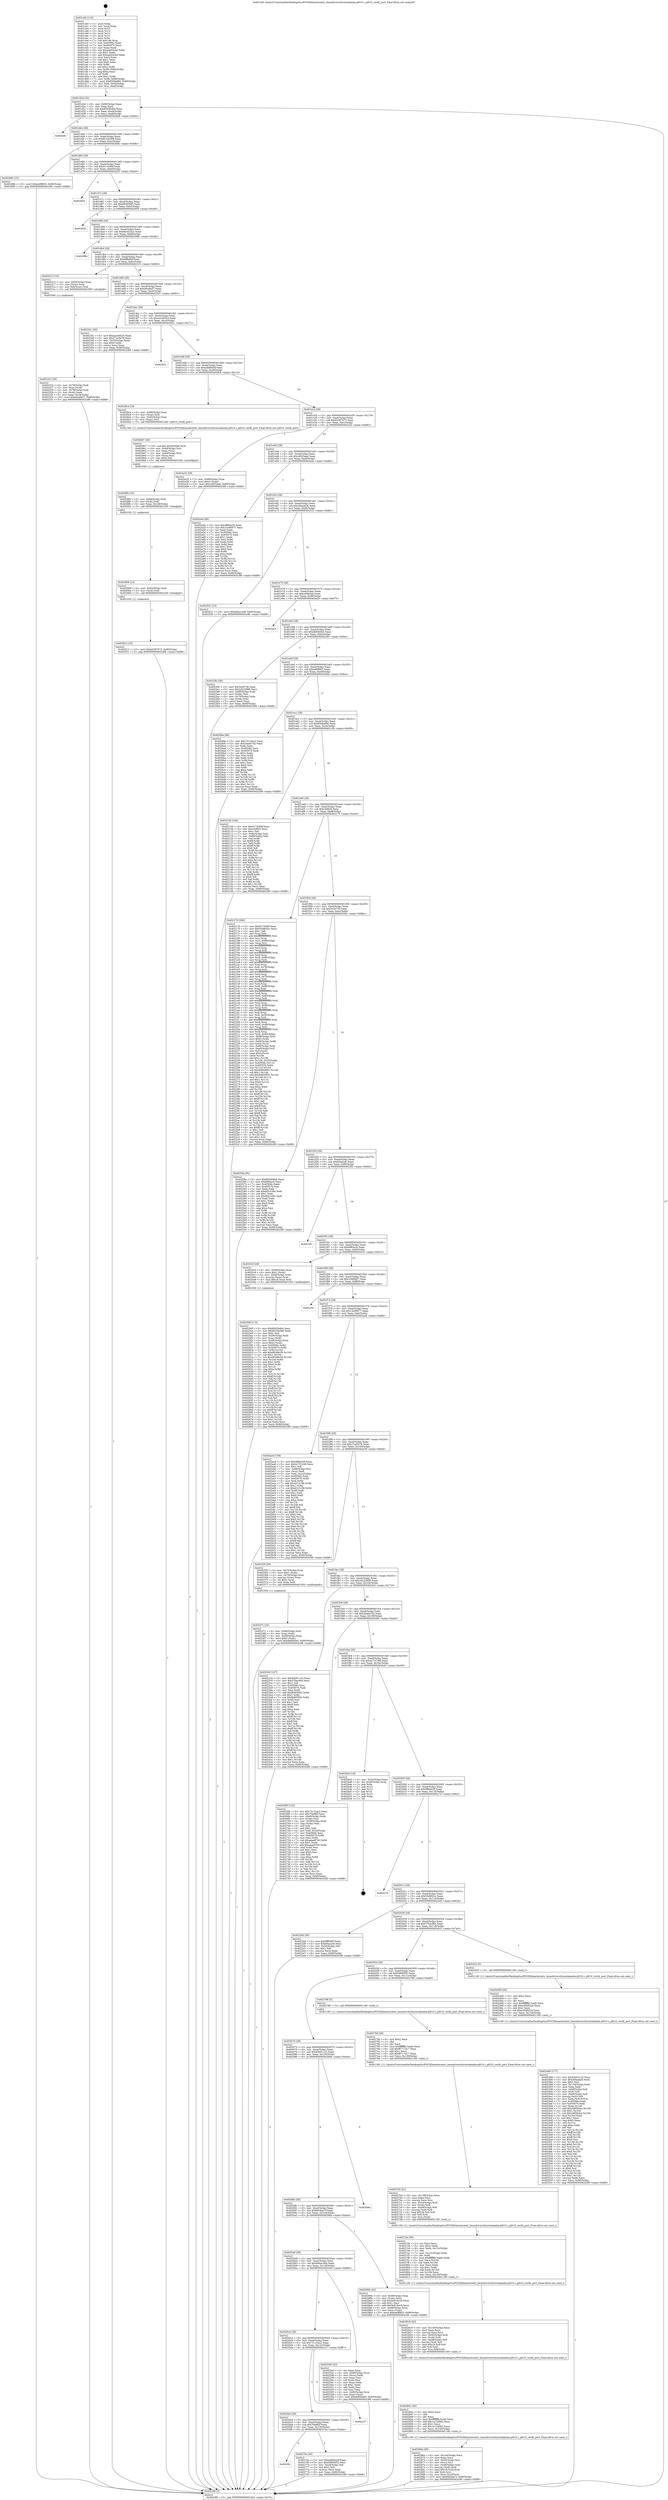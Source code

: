 digraph "0x401cb0" {
  label = "0x401cb0 (/mnt/c/Users/mathe/Desktop/tcc/POCII/binaries/extr_linuxdriversttyserialamba-pl010.c_pl010_verify_port_Final-ollvm.out::main(0))"
  labelloc = "t"
  node[shape=record]

  Entry [label="",width=0.3,height=0.3,shape=circle,fillcolor=black,style=filled]
  "0x401d24" [label="{
     0x401d24 [32]\l
     | [instrs]\l
     &nbsp;&nbsp;0x401d24 \<+6\>: mov -0x90(%rbp),%eax\l
     &nbsp;&nbsp;0x401d2a \<+2\>: mov %eax,%ecx\l
     &nbsp;&nbsp;0x401d2c \<+6\>: sub $0x850264b4,%ecx\l
     &nbsp;&nbsp;0x401d32 \<+6\>: mov %eax,-0xa4(%rbp)\l
     &nbsp;&nbsp;0x401d38 \<+6\>: mov %ecx,-0xa8(%rbp)\l
     &nbsp;&nbsp;0x401d3e \<+6\>: je 0000000000402bfd \<main+0xf4d\>\l
  }"]
  "0x402bfd" [label="{
     0x402bfd\l
  }", style=dashed]
  "0x401d44" [label="{
     0x401d44 [28]\l
     | [instrs]\l
     &nbsp;&nbsp;0x401d44 \<+5\>: jmp 0000000000401d49 \<main+0x99\>\l
     &nbsp;&nbsp;0x401d49 \<+6\>: mov -0xa4(%rbp),%eax\l
     &nbsp;&nbsp;0x401d4f \<+5\>: sub $0x8510b568,%eax\l
     &nbsp;&nbsp;0x401d54 \<+6\>: mov %eax,-0xac(%rbp)\l
     &nbsp;&nbsp;0x401d5a \<+6\>: je 000000000040268b \<main+0x9db\>\l
  }"]
  Exit [label="",width=0.3,height=0.3,shape=circle,fillcolor=black,style=filled,peripheries=2]
  "0x40268b" [label="{
     0x40268b [15]\l
     | [instrs]\l
     &nbsp;&nbsp;0x40268b \<+10\>: movl $0xea0ff403,-0x90(%rbp)\l
     &nbsp;&nbsp;0x402695 \<+5\>: jmp 0000000000402c88 \<main+0xfd8\>\l
  }"]
  "0x401d60" [label="{
     0x401d60 [28]\l
     | [instrs]\l
     &nbsp;&nbsp;0x401d60 \<+5\>: jmp 0000000000401d65 \<main+0xb5\>\l
     &nbsp;&nbsp;0x401d65 \<+6\>: mov -0xa4(%rbp),%eax\l
     &nbsp;&nbsp;0x401d6b \<+5\>: sub $0x917d3f4f,%eax\l
     &nbsp;&nbsp;0x401d70 \<+6\>: mov %eax,-0xb0(%rbp)\l
     &nbsp;&nbsp;0x401d76 \<+6\>: je 0000000000402b55 \<main+0xea5\>\l
  }"]
  "0x402912" [label="{
     0x402912 [15]\l
     | [instrs]\l
     &nbsp;&nbsp;0x402912 \<+10\>: movl $0xb5387673,-0x90(%rbp)\l
     &nbsp;&nbsp;0x40291c \<+5\>: jmp 0000000000402c88 \<main+0xfd8\>\l
  }"]
  "0x402b55" [label="{
     0x402b55\l
  }", style=dashed]
  "0x401d7c" [label="{
     0x401d7c [28]\l
     | [instrs]\l
     &nbsp;&nbsp;0x401d7c \<+5\>: jmp 0000000000401d81 \<main+0xd1\>\l
     &nbsp;&nbsp;0x401d81 \<+6\>: mov -0xa4(%rbp),%eax\l
     &nbsp;&nbsp;0x401d87 \<+5\>: sub $0x98280bf0,%eax\l
     &nbsp;&nbsp;0x401d8c \<+6\>: mov %eax,-0xb4(%rbp)\l
     &nbsp;&nbsp;0x401d92 \<+6\>: je 0000000000402930 \<main+0xc80\>\l
  }"]
  "0x402906" [label="{
     0x402906 [12]\l
     | [instrs]\l
     &nbsp;&nbsp;0x402906 \<+4\>: mov -0x50(%rbp),%rdi\l
     &nbsp;&nbsp;0x40290a \<+3\>: mov (%rdi),%rdi\l
     &nbsp;&nbsp;0x40290d \<+5\>: call 0000000000401030 \<free@plt\>\l
     | [calls]\l
     &nbsp;&nbsp;0x401030 \{1\} (unknown)\l
  }"]
  "0x402930" [label="{
     0x402930\l
  }", style=dashed]
  "0x401d98" [label="{
     0x401d98 [28]\l
     | [instrs]\l
     &nbsp;&nbsp;0x401d98 \<+5\>: jmp 0000000000401d9d \<main+0xed\>\l
     &nbsp;&nbsp;0x401d9d \<+6\>: mov -0xa4(%rbp),%eax\l
     &nbsp;&nbsp;0x401da3 \<+5\>: sub $0x9b3422a1,%eax\l
     &nbsp;&nbsp;0x401da8 \<+6\>: mov %eax,-0xb8(%rbp)\l
     &nbsp;&nbsp;0x401dae \<+6\>: je 000000000040298b \<main+0xcdb\>\l
  }"]
  "0x4028f4" [label="{
     0x4028f4 [18]\l
     | [instrs]\l
     &nbsp;&nbsp;0x4028f4 \<+4\>: mov -0x68(%rbp),%rdi\l
     &nbsp;&nbsp;0x4028f8 \<+3\>: mov (%rdi),%rdi\l
     &nbsp;&nbsp;0x4028fb \<+6\>: mov %eax,-0x148(%rbp)\l
     &nbsp;&nbsp;0x402901 \<+5\>: call 0000000000401030 \<free@plt\>\l
     | [calls]\l
     &nbsp;&nbsp;0x401030 \{1\} (unknown)\l
  }"]
  "0x40298b" [label="{
     0x40298b\l
  }", style=dashed]
  "0x401db4" [label="{
     0x401db4 [28]\l
     | [instrs]\l
     &nbsp;&nbsp;0x401db4 \<+5\>: jmp 0000000000401db9 \<main+0x109\>\l
     &nbsp;&nbsp;0x401db9 \<+6\>: mov -0xa4(%rbp),%eax\l
     &nbsp;&nbsp;0x401dbf \<+5\>: sub $0x9fffe60f,%eax\l
     &nbsp;&nbsp;0x401dc4 \<+6\>: mov %eax,-0xbc(%rbp)\l
     &nbsp;&nbsp;0x401dca \<+6\>: je 0000000000402313 \<main+0x663\>\l
  }"]
  "0x4028d7" [label="{
     0x4028d7 [29]\l
     | [instrs]\l
     &nbsp;&nbsp;0x4028d7 \<+10\>: movabs $0x4030b6,%rdi\l
     &nbsp;&nbsp;0x4028e1 \<+4\>: mov -0x40(%rbp),%rsi\l
     &nbsp;&nbsp;0x4028e5 \<+2\>: mov %eax,(%rsi)\l
     &nbsp;&nbsp;0x4028e7 \<+4\>: mov -0x40(%rbp),%rsi\l
     &nbsp;&nbsp;0x4028eb \<+2\>: mov (%rsi),%esi\l
     &nbsp;&nbsp;0x4028ed \<+2\>: mov $0x0,%al\l
     &nbsp;&nbsp;0x4028ef \<+5\>: call 0000000000401040 \<printf@plt\>\l
     | [calls]\l
     &nbsp;&nbsp;0x401040 \{1\} (unknown)\l
  }"]
  "0x402313" [label="{
     0x402313 [16]\l
     | [instrs]\l
     &nbsp;&nbsp;0x402313 \<+4\>: mov -0x80(%rbp),%rax\l
     &nbsp;&nbsp;0x402317 \<+3\>: mov (%rax),%rax\l
     &nbsp;&nbsp;0x40231a \<+4\>: mov 0x8(%rax),%rdi\l
     &nbsp;&nbsp;0x40231e \<+5\>: call 0000000000401060 \<atoi@plt\>\l
     | [calls]\l
     &nbsp;&nbsp;0x401060 \{1\} (unknown)\l
  }"]
  "0x401dd0" [label="{
     0x401dd0 [28]\l
     | [instrs]\l
     &nbsp;&nbsp;0x401dd0 \<+5\>: jmp 0000000000401dd5 \<main+0x125\>\l
     &nbsp;&nbsp;0x401dd5 \<+6\>: mov -0xa4(%rbp),%eax\l
     &nbsp;&nbsp;0x401ddb \<+5\>: sub $0xa9cdfa37,%eax\l
     &nbsp;&nbsp;0x401de0 \<+6\>: mov %eax,-0xc0(%rbp)\l
     &nbsp;&nbsp;0x401de6 \<+6\>: je 0000000000402341 \<main+0x691\>\l
  }"]
  "0x40286a" [label="{
     0x40286a [48]\l
     | [instrs]\l
     &nbsp;&nbsp;0x40286a \<+6\>: mov -0x144(%rbp),%ecx\l
     &nbsp;&nbsp;0x402870 \<+3\>: imul %eax,%ecx\l
     &nbsp;&nbsp;0x402873 \<+4\>: mov -0x50(%rbp),%rsi\l
     &nbsp;&nbsp;0x402877 \<+3\>: mov (%rsi),%rsi\l
     &nbsp;&nbsp;0x40287a \<+4\>: mov -0x48(%rbp),%rdi\l
     &nbsp;&nbsp;0x40287e \<+3\>: movslq (%rdi),%rdi\l
     &nbsp;&nbsp;0x402881 \<+4\>: imul $0x18,%rdi,%rdi\l
     &nbsp;&nbsp;0x402885 \<+3\>: add %rdi,%rsi\l
     &nbsp;&nbsp;0x402888 \<+3\>: mov %ecx,0x10(%rsi)\l
     &nbsp;&nbsp;0x40288b \<+10\>: movl $0x69c9ae7f,-0x90(%rbp)\l
     &nbsp;&nbsp;0x402895 \<+5\>: jmp 0000000000402c88 \<main+0xfd8\>\l
  }"]
  "0x402341" [label="{
     0x402341 [30]\l
     | [instrs]\l
     &nbsp;&nbsp;0x402341 \<+5\>: mov $0xaa246524,%eax\l
     &nbsp;&nbsp;0x402346 \<+5\>: mov $0x27ce5b78,%ecx\l
     &nbsp;&nbsp;0x40234b \<+3\>: mov -0x34(%rbp),%edx\l
     &nbsp;&nbsp;0x40234e \<+3\>: cmp $0x0,%edx\l
     &nbsp;&nbsp;0x402351 \<+3\>: cmove %ecx,%eax\l
     &nbsp;&nbsp;0x402354 \<+6\>: mov %eax,-0x90(%rbp)\l
     &nbsp;&nbsp;0x40235a \<+5\>: jmp 0000000000402c88 \<main+0xfd8\>\l
  }"]
  "0x401dec" [label="{
     0x401dec [28]\l
     | [instrs]\l
     &nbsp;&nbsp;0x401dec \<+5\>: jmp 0000000000401df1 \<main+0x141\>\l
     &nbsp;&nbsp;0x401df1 \<+6\>: mov -0xa4(%rbp),%eax\l
     &nbsp;&nbsp;0x401df7 \<+5\>: sub $0xaa246524,%eax\l
     &nbsp;&nbsp;0x401dfc \<+6\>: mov %eax,-0xc4(%rbp)\l
     &nbsp;&nbsp;0x401e02 \<+6\>: je 0000000000402921 \<main+0xc71\>\l
  }"]
  "0x402842" [label="{
     0x402842 [40]\l
     | [instrs]\l
     &nbsp;&nbsp;0x402842 \<+5\>: mov $0x2,%ecx\l
     &nbsp;&nbsp;0x402847 \<+1\>: cltd\l
     &nbsp;&nbsp;0x402848 \<+2\>: idiv %ecx\l
     &nbsp;&nbsp;0x40284a \<+6\>: imul $0xfffffffe,%edx,%ecx\l
     &nbsp;&nbsp;0x402850 \<+6\>: add $0x1e124882,%ecx\l
     &nbsp;&nbsp;0x402856 \<+3\>: add $0x1,%ecx\l
     &nbsp;&nbsp;0x402859 \<+6\>: sub $0x1e124882,%ecx\l
     &nbsp;&nbsp;0x40285f \<+6\>: mov %ecx,-0x144(%rbp)\l
     &nbsp;&nbsp;0x402865 \<+5\>: call 0000000000401160 \<next_i\>\l
     | [calls]\l
     &nbsp;&nbsp;0x401160 \{1\} (/mnt/c/Users/mathe/Desktop/tcc/POCII/binaries/extr_linuxdriversttyserialamba-pl010.c_pl010_verify_port_Final-ollvm.out::next_i)\l
  }"]
  "0x402921" [label="{
     0x402921\l
  }", style=dashed]
  "0x401e08" [label="{
     0x401e08 [28]\l
     | [instrs]\l
     &nbsp;&nbsp;0x401e08 \<+5\>: jmp 0000000000401e0d \<main+0x15d\>\l
     &nbsp;&nbsp;0x401e0d \<+6\>: mov -0xa4(%rbp),%eax\l
     &nbsp;&nbsp;0x401e13 \<+5\>: sub $0xadb6b43f,%eax\l
     &nbsp;&nbsp;0x401e18 \<+6\>: mov %eax,-0xc8(%rbp)\l
     &nbsp;&nbsp;0x401e1e \<+6\>: je 00000000004028c4 \<main+0xc14\>\l
  }"]
  "0x402818" [label="{
     0x402818 [42]\l
     | [instrs]\l
     &nbsp;&nbsp;0x402818 \<+6\>: mov -0x140(%rbp),%ecx\l
     &nbsp;&nbsp;0x40281e \<+3\>: imul %eax,%ecx\l
     &nbsp;&nbsp;0x402821 \<+3\>: movslq %ecx,%rsi\l
     &nbsp;&nbsp;0x402824 \<+4\>: mov -0x50(%rbp),%rdi\l
     &nbsp;&nbsp;0x402828 \<+3\>: mov (%rdi),%rdi\l
     &nbsp;&nbsp;0x40282b \<+4\>: mov -0x48(%rbp),%r8\l
     &nbsp;&nbsp;0x40282f \<+3\>: movslq (%r8),%r8\l
     &nbsp;&nbsp;0x402832 \<+4\>: imul $0x18,%r8,%r8\l
     &nbsp;&nbsp;0x402836 \<+3\>: add %r8,%rdi\l
     &nbsp;&nbsp;0x402839 \<+4\>: mov %rsi,0x8(%rdi)\l
     &nbsp;&nbsp;0x40283d \<+5\>: call 0000000000401160 \<next_i\>\l
     | [calls]\l
     &nbsp;&nbsp;0x401160 \{1\} (/mnt/c/Users/mathe/Desktop/tcc/POCII/binaries/extr_linuxdriversttyserialamba-pl010.c_pl010_verify_port_Final-ollvm.out::next_i)\l
  }"]
  "0x4028c4" [label="{
     0x4028c4 [19]\l
     | [instrs]\l
     &nbsp;&nbsp;0x4028c4 \<+4\>: mov -0x68(%rbp),%rax\l
     &nbsp;&nbsp;0x4028c8 \<+3\>: mov (%rax),%rdi\l
     &nbsp;&nbsp;0x4028cb \<+4\>: mov -0x50(%rbp),%rax\l
     &nbsp;&nbsp;0x4028cf \<+3\>: mov (%rax),%rsi\l
     &nbsp;&nbsp;0x4028d2 \<+5\>: call 00000000004013e0 \<pl010_verify_port\>\l
     | [calls]\l
     &nbsp;&nbsp;0x4013e0 \{1\} (/mnt/c/Users/mathe/Desktop/tcc/POCII/binaries/extr_linuxdriversttyserialamba-pl010.c_pl010_verify_port_Final-ollvm.out::pl010_verify_port)\l
  }"]
  "0x401e24" [label="{
     0x401e24 [28]\l
     | [instrs]\l
     &nbsp;&nbsp;0x401e24 \<+5\>: jmp 0000000000401e29 \<main+0x179\>\l
     &nbsp;&nbsp;0x401e29 \<+6\>: mov -0xa4(%rbp),%eax\l
     &nbsp;&nbsp;0x401e2f \<+5\>: sub $0xb5387673,%eax\l
     &nbsp;&nbsp;0x401e34 \<+6\>: mov %eax,-0xcc(%rbp)\l
     &nbsp;&nbsp;0x401e3a \<+6\>: je 0000000000402a32 \<main+0xd82\>\l
  }"]
  "0x4027de" [label="{
     0x4027de [58]\l
     | [instrs]\l
     &nbsp;&nbsp;0x4027de \<+2\>: xor %ecx,%ecx\l
     &nbsp;&nbsp;0x4027e0 \<+5\>: mov $0x2,%edx\l
     &nbsp;&nbsp;0x4027e5 \<+6\>: mov %edx,-0x13c(%rbp)\l
     &nbsp;&nbsp;0x4027eb \<+1\>: cltd\l
     &nbsp;&nbsp;0x4027ec \<+7\>: mov -0x13c(%rbp),%r9d\l
     &nbsp;&nbsp;0x4027f3 \<+3\>: idiv %r9d\l
     &nbsp;&nbsp;0x4027f6 \<+6\>: imul $0xfffffffe,%edx,%edx\l
     &nbsp;&nbsp;0x4027fc \<+3\>: mov %ecx,%r10d\l
     &nbsp;&nbsp;0x4027ff \<+3\>: sub %edx,%r10d\l
     &nbsp;&nbsp;0x402802 \<+2\>: mov %ecx,%edx\l
     &nbsp;&nbsp;0x402804 \<+3\>: sub $0x1,%edx\l
     &nbsp;&nbsp;0x402807 \<+3\>: add %edx,%r10d\l
     &nbsp;&nbsp;0x40280a \<+3\>: sub %r10d,%ecx\l
     &nbsp;&nbsp;0x40280d \<+6\>: mov %ecx,-0x140(%rbp)\l
     &nbsp;&nbsp;0x402813 \<+5\>: call 0000000000401160 \<next_i\>\l
     | [calls]\l
     &nbsp;&nbsp;0x401160 \{1\} (/mnt/c/Users/mathe/Desktop/tcc/POCII/binaries/extr_linuxdriversttyserialamba-pl010.c_pl010_verify_port_Final-ollvm.out::next_i)\l
  }"]
  "0x402a32" [label="{
     0x402a32 [28]\l
     | [instrs]\l
     &nbsp;&nbsp;0x402a32 \<+7\>: mov -0x88(%rbp),%rax\l
     &nbsp;&nbsp;0x402a39 \<+6\>: movl $0x0,(%rax)\l
     &nbsp;&nbsp;0x402a3f \<+10\>: movl $0xc4925aad,-0x90(%rbp)\l
     &nbsp;&nbsp;0x402a49 \<+5\>: jmp 0000000000402c88 \<main+0xfd8\>\l
  }"]
  "0x401e40" [label="{
     0x401e40 [28]\l
     | [instrs]\l
     &nbsp;&nbsp;0x401e40 \<+5\>: jmp 0000000000401e45 \<main+0x195\>\l
     &nbsp;&nbsp;0x401e45 \<+6\>: mov -0xa4(%rbp),%eax\l
     &nbsp;&nbsp;0x401e4b \<+5\>: sub $0xc4925aad,%eax\l
     &nbsp;&nbsp;0x401e50 \<+6\>: mov %eax,-0xd0(%rbp)\l
     &nbsp;&nbsp;0x401e56 \<+6\>: je 0000000000402a4e \<main+0xd9e\>\l
  }"]
  "0x4027b5" [label="{
     0x4027b5 [41]\l
     | [instrs]\l
     &nbsp;&nbsp;0x4027b5 \<+6\>: mov -0x138(%rbp),%ecx\l
     &nbsp;&nbsp;0x4027bb \<+3\>: imul %eax,%ecx\l
     &nbsp;&nbsp;0x4027be \<+3\>: movslq %ecx,%rsi\l
     &nbsp;&nbsp;0x4027c1 \<+4\>: mov -0x50(%rbp),%rdi\l
     &nbsp;&nbsp;0x4027c5 \<+3\>: mov (%rdi),%rdi\l
     &nbsp;&nbsp;0x4027c8 \<+4\>: mov -0x48(%rbp),%r8\l
     &nbsp;&nbsp;0x4027cc \<+3\>: movslq (%r8),%r8\l
     &nbsp;&nbsp;0x4027cf \<+4\>: imul $0x18,%r8,%r8\l
     &nbsp;&nbsp;0x4027d3 \<+3\>: add %r8,%rdi\l
     &nbsp;&nbsp;0x4027d6 \<+3\>: mov %rsi,(%rdi)\l
     &nbsp;&nbsp;0x4027d9 \<+5\>: call 0000000000401160 \<next_i\>\l
     | [calls]\l
     &nbsp;&nbsp;0x401160 \{1\} (/mnt/c/Users/mathe/Desktop/tcc/POCII/binaries/extr_linuxdriversttyserialamba-pl010.c_pl010_verify_port_Final-ollvm.out::next_i)\l
  }"]
  "0x402a4e" [label="{
     0x402a4e [86]\l
     | [instrs]\l
     &nbsp;&nbsp;0x402a4e \<+5\>: mov $0x4ff4eb39,%eax\l
     &nbsp;&nbsp;0x402a53 \<+5\>: mov $0x14c90677,%ecx\l
     &nbsp;&nbsp;0x402a58 \<+2\>: xor %edx,%edx\l
     &nbsp;&nbsp;0x402a5a \<+7\>: mov 0x40506c,%esi\l
     &nbsp;&nbsp;0x402a61 \<+7\>: mov 0x405070,%edi\l
     &nbsp;&nbsp;0x402a68 \<+3\>: sub $0x1,%edx\l
     &nbsp;&nbsp;0x402a6b \<+3\>: mov %esi,%r8d\l
     &nbsp;&nbsp;0x402a6e \<+3\>: add %edx,%r8d\l
     &nbsp;&nbsp;0x402a71 \<+4\>: imul %r8d,%esi\l
     &nbsp;&nbsp;0x402a75 \<+3\>: and $0x1,%esi\l
     &nbsp;&nbsp;0x402a78 \<+3\>: cmp $0x0,%esi\l
     &nbsp;&nbsp;0x402a7b \<+4\>: sete %r9b\l
     &nbsp;&nbsp;0x402a7f \<+3\>: cmp $0xa,%edi\l
     &nbsp;&nbsp;0x402a82 \<+4\>: setl %r10b\l
     &nbsp;&nbsp;0x402a86 \<+3\>: mov %r9b,%r11b\l
     &nbsp;&nbsp;0x402a89 \<+3\>: and %r10b,%r11b\l
     &nbsp;&nbsp;0x402a8c \<+3\>: xor %r10b,%r9b\l
     &nbsp;&nbsp;0x402a8f \<+3\>: or %r9b,%r11b\l
     &nbsp;&nbsp;0x402a92 \<+4\>: test $0x1,%r11b\l
     &nbsp;&nbsp;0x402a96 \<+3\>: cmovne %ecx,%eax\l
     &nbsp;&nbsp;0x402a99 \<+6\>: mov %eax,-0x90(%rbp)\l
     &nbsp;&nbsp;0x402a9f \<+5\>: jmp 0000000000402c88 \<main+0xfd8\>\l
  }"]
  "0x401e5c" [label="{
     0x401e5c [28]\l
     | [instrs]\l
     &nbsp;&nbsp;0x401e5c \<+5\>: jmp 0000000000401e61 \<main+0x1b1\>\l
     &nbsp;&nbsp;0x401e61 \<+6\>: mov -0xa4(%rbp),%eax\l
     &nbsp;&nbsp;0x401e67 \<+5\>: sub $0xc65aab26,%eax\l
     &nbsp;&nbsp;0x401e6c \<+6\>: mov %eax,-0xd4(%rbp)\l
     &nbsp;&nbsp;0x401e72 \<+6\>: je 0000000000402531 \<main+0x881\>\l
  }"]
  "0x40278d" [label="{
     0x40278d [40]\l
     | [instrs]\l
     &nbsp;&nbsp;0x40278d \<+5\>: mov $0x2,%ecx\l
     &nbsp;&nbsp;0x402792 \<+1\>: cltd\l
     &nbsp;&nbsp;0x402793 \<+2\>: idiv %ecx\l
     &nbsp;&nbsp;0x402795 \<+6\>: imul $0xfffffffe,%edx,%ecx\l
     &nbsp;&nbsp;0x40279b \<+6\>: sub $0xf6717d17,%ecx\l
     &nbsp;&nbsp;0x4027a1 \<+3\>: add $0x1,%ecx\l
     &nbsp;&nbsp;0x4027a4 \<+6\>: add $0xf6717d17,%ecx\l
     &nbsp;&nbsp;0x4027aa \<+6\>: mov %ecx,-0x138(%rbp)\l
     &nbsp;&nbsp;0x4027b0 \<+5\>: call 0000000000401160 \<next_i\>\l
     | [calls]\l
     &nbsp;&nbsp;0x401160 \{1\} (/mnt/c/Users/mathe/Desktop/tcc/POCII/binaries/extr_linuxdriversttyserialamba-pl010.c_pl010_verify_port_Final-ollvm.out::next_i)\l
  }"]
  "0x402531" [label="{
     0x402531 [15]\l
     | [instrs]\l
     &nbsp;&nbsp;0x402531 \<+10\>: movl $0x6dba1446,-0x90(%rbp)\l
     &nbsp;&nbsp;0x40253b \<+5\>: jmp 0000000000402c88 \<main+0xfd8\>\l
  }"]
  "0x401e78" [label="{
     0x401e78 [28]\l
     | [instrs]\l
     &nbsp;&nbsp;0x401e78 \<+5\>: jmp 0000000000401e7d \<main+0x1cd\>\l
     &nbsp;&nbsp;0x401e7d \<+6\>: mov -0xa4(%rbp),%eax\l
     &nbsp;&nbsp;0x401e83 \<+5\>: sub $0xcd0febae,%eax\l
     &nbsp;&nbsp;0x401e88 \<+6\>: mov %eax,-0xd8(%rbp)\l
     &nbsp;&nbsp;0x401e8e \<+6\>: je 0000000000402a23 \<main+0xd73\>\l
  }"]
  "0x4020fc" [label="{
     0x4020fc\l
  }", style=dashed]
  "0x402a23" [label="{
     0x402a23\l
  }", style=dashed]
  "0x401e94" [label="{
     0x401e94 [28]\l
     | [instrs]\l
     &nbsp;&nbsp;0x401e94 \<+5\>: jmp 0000000000401e99 \<main+0x1e9\>\l
     &nbsp;&nbsp;0x401e99 \<+6\>: mov -0xa4(%rbp),%eax\l
     &nbsp;&nbsp;0x401e9f \<+5\>: sub $0xdb85b0e5,%eax\l
     &nbsp;&nbsp;0x401ea4 \<+6\>: mov %eax,-0xdc(%rbp)\l
     &nbsp;&nbsp;0x401eaa \<+6\>: je 000000000040239c \<main+0x6ec\>\l
  }"]
  "0x40276a" [label="{
     0x40276a [30]\l
     | [instrs]\l
     &nbsp;&nbsp;0x40276a \<+5\>: mov $0xadb6b43f,%eax\l
     &nbsp;&nbsp;0x40276f \<+5\>: mov $0x5d684f32,%ecx\l
     &nbsp;&nbsp;0x402774 \<+3\>: mov -0x2d(%rbp),%dl\l
     &nbsp;&nbsp;0x402777 \<+3\>: test $0x1,%dl\l
     &nbsp;&nbsp;0x40277a \<+3\>: cmovne %ecx,%eax\l
     &nbsp;&nbsp;0x40277d \<+6\>: mov %eax,-0x90(%rbp)\l
     &nbsp;&nbsp;0x402783 \<+5\>: jmp 0000000000402c88 \<main+0xfd8\>\l
  }"]
  "0x40239c" [label="{
     0x40239c [36]\l
     | [instrs]\l
     &nbsp;&nbsp;0x40239c \<+5\>: mov $0x3e2973b,%eax\l
     &nbsp;&nbsp;0x4023a1 \<+5\>: mov $0x2d222996,%ecx\l
     &nbsp;&nbsp;0x4023a6 \<+4\>: mov -0x60(%rbp),%rdx\l
     &nbsp;&nbsp;0x4023aa \<+2\>: mov (%rdx),%esi\l
     &nbsp;&nbsp;0x4023ac \<+4\>: mov -0x70(%rbp),%rdx\l
     &nbsp;&nbsp;0x4023b0 \<+2\>: cmp (%rdx),%esi\l
     &nbsp;&nbsp;0x4023b2 \<+3\>: cmovl %ecx,%eax\l
     &nbsp;&nbsp;0x4023b5 \<+6\>: mov %eax,-0x90(%rbp)\l
     &nbsp;&nbsp;0x4023bb \<+5\>: jmp 0000000000402c88 \<main+0xfd8\>\l
  }"]
  "0x401eb0" [label="{
     0x401eb0 [28]\l
     | [instrs]\l
     &nbsp;&nbsp;0x401eb0 \<+5\>: jmp 0000000000401eb5 \<main+0x205\>\l
     &nbsp;&nbsp;0x401eb5 \<+6\>: mov -0xa4(%rbp),%eax\l
     &nbsp;&nbsp;0x401ebb \<+5\>: sub $0xea0ff403,%eax\l
     &nbsp;&nbsp;0x401ec0 \<+6\>: mov %eax,-0xe0(%rbp)\l
     &nbsp;&nbsp;0x401ec6 \<+6\>: je 000000000040269a \<main+0x9ea\>\l
  }"]
  "0x4020e0" [label="{
     0x4020e0 [28]\l
     | [instrs]\l
     &nbsp;&nbsp;0x4020e0 \<+5\>: jmp 00000000004020e5 \<main+0x435\>\l
     &nbsp;&nbsp;0x4020e5 \<+6\>: mov -0xa4(%rbp),%eax\l
     &nbsp;&nbsp;0x4020eb \<+5\>: sub $0x7f4eff2f,%eax\l
     &nbsp;&nbsp;0x4020f0 \<+6\>: mov %eax,-0x130(%rbp)\l
     &nbsp;&nbsp;0x4020f6 \<+6\>: je 000000000040276a \<main+0xaba\>\l
  }"]
  "0x40269a" [label="{
     0x40269a [86]\l
     | [instrs]\l
     &nbsp;&nbsp;0x40269a \<+5\>: mov $0x73110ac2,%eax\l
     &nbsp;&nbsp;0x40269f \<+5\>: mov $0x3dabe7d2,%ecx\l
     &nbsp;&nbsp;0x4026a4 \<+2\>: xor %edx,%edx\l
     &nbsp;&nbsp;0x4026a6 \<+7\>: mov 0x40506c,%esi\l
     &nbsp;&nbsp;0x4026ad \<+7\>: mov 0x405070,%edi\l
     &nbsp;&nbsp;0x4026b4 \<+3\>: sub $0x1,%edx\l
     &nbsp;&nbsp;0x4026b7 \<+3\>: mov %esi,%r8d\l
     &nbsp;&nbsp;0x4026ba \<+3\>: add %edx,%r8d\l
     &nbsp;&nbsp;0x4026bd \<+4\>: imul %r8d,%esi\l
     &nbsp;&nbsp;0x4026c1 \<+3\>: and $0x1,%esi\l
     &nbsp;&nbsp;0x4026c4 \<+3\>: cmp $0x0,%esi\l
     &nbsp;&nbsp;0x4026c7 \<+4\>: sete %r9b\l
     &nbsp;&nbsp;0x4026cb \<+3\>: cmp $0xa,%edi\l
     &nbsp;&nbsp;0x4026ce \<+4\>: setl %r10b\l
     &nbsp;&nbsp;0x4026d2 \<+3\>: mov %r9b,%r11b\l
     &nbsp;&nbsp;0x4026d5 \<+3\>: and %r10b,%r11b\l
     &nbsp;&nbsp;0x4026d8 \<+3\>: xor %r10b,%r9b\l
     &nbsp;&nbsp;0x4026db \<+3\>: or %r9b,%r11b\l
     &nbsp;&nbsp;0x4026de \<+4\>: test $0x1,%r11b\l
     &nbsp;&nbsp;0x4026e2 \<+3\>: cmovne %ecx,%eax\l
     &nbsp;&nbsp;0x4026e5 \<+6\>: mov %eax,-0x90(%rbp)\l
     &nbsp;&nbsp;0x4026eb \<+5\>: jmp 0000000000402c88 \<main+0xfd8\>\l
  }"]
  "0x401ecc" [label="{
     0x401ecc [28]\l
     | [instrs]\l
     &nbsp;&nbsp;0x401ecc \<+5\>: jmp 0000000000401ed1 \<main+0x221\>\l
     &nbsp;&nbsp;0x401ed1 \<+6\>: mov -0xa4(%rbp),%eax\l
     &nbsp;&nbsp;0x401ed7 \<+5\>: sub $0xf309a860,%eax\l
     &nbsp;&nbsp;0x401edc \<+6\>: mov %eax,-0xe4(%rbp)\l
     &nbsp;&nbsp;0x401ee2 \<+6\>: je 0000000000402106 \<main+0x456\>\l
  }"]
  "0x402c37" [label="{
     0x402c37\l
  }", style=dashed]
  "0x402106" [label="{
     0x402106 [106]\l
     | [instrs]\l
     &nbsp;&nbsp;0x402106 \<+5\>: mov $0x917d3f4f,%eax\l
     &nbsp;&nbsp;0x40210b \<+5\>: mov $0xc5d825,%ecx\l
     &nbsp;&nbsp;0x402110 \<+2\>: mov $0x1,%dl\l
     &nbsp;&nbsp;0x402112 \<+7\>: mov -0x8a(%rbp),%sil\l
     &nbsp;&nbsp;0x402119 \<+7\>: mov -0x89(%rbp),%dil\l
     &nbsp;&nbsp;0x402120 \<+3\>: mov %sil,%r8b\l
     &nbsp;&nbsp;0x402123 \<+4\>: xor $0xff,%r8b\l
     &nbsp;&nbsp;0x402127 \<+3\>: mov %dil,%r9b\l
     &nbsp;&nbsp;0x40212a \<+4\>: xor $0xff,%r9b\l
     &nbsp;&nbsp;0x40212e \<+3\>: xor $0x0,%dl\l
     &nbsp;&nbsp;0x402131 \<+3\>: mov %r8b,%r10b\l
     &nbsp;&nbsp;0x402134 \<+4\>: and $0x0,%r10b\l
     &nbsp;&nbsp;0x402138 \<+3\>: and %dl,%sil\l
     &nbsp;&nbsp;0x40213b \<+3\>: mov %r9b,%r11b\l
     &nbsp;&nbsp;0x40213e \<+4\>: and $0x0,%r11b\l
     &nbsp;&nbsp;0x402142 \<+3\>: and %dl,%dil\l
     &nbsp;&nbsp;0x402145 \<+3\>: or %sil,%r10b\l
     &nbsp;&nbsp;0x402148 \<+3\>: or %dil,%r11b\l
     &nbsp;&nbsp;0x40214b \<+3\>: xor %r11b,%r10b\l
     &nbsp;&nbsp;0x40214e \<+3\>: or %r9b,%r8b\l
     &nbsp;&nbsp;0x402151 \<+4\>: xor $0xff,%r8b\l
     &nbsp;&nbsp;0x402155 \<+3\>: or $0x0,%dl\l
     &nbsp;&nbsp;0x402158 \<+3\>: and %dl,%r8b\l
     &nbsp;&nbsp;0x40215b \<+3\>: or %r8b,%r10b\l
     &nbsp;&nbsp;0x40215e \<+4\>: test $0x1,%r10b\l
     &nbsp;&nbsp;0x402162 \<+3\>: cmovne %ecx,%eax\l
     &nbsp;&nbsp;0x402165 \<+6\>: mov %eax,-0x90(%rbp)\l
     &nbsp;&nbsp;0x40216b \<+5\>: jmp 0000000000402c88 \<main+0xfd8\>\l
  }"]
  "0x401ee8" [label="{
     0x401ee8 [28]\l
     | [instrs]\l
     &nbsp;&nbsp;0x401ee8 \<+5\>: jmp 0000000000401eed \<main+0x23d\>\l
     &nbsp;&nbsp;0x401eed \<+6\>: mov -0xa4(%rbp),%eax\l
     &nbsp;&nbsp;0x401ef3 \<+5\>: sub $0xc5d825,%eax\l
     &nbsp;&nbsp;0x401ef8 \<+6\>: mov %eax,-0xe8(%rbp)\l
     &nbsp;&nbsp;0x401efe \<+6\>: je 0000000000402170 \<main+0x4c0\>\l
  }"]
  "0x402c88" [label="{
     0x402c88 [5]\l
     | [instrs]\l
     &nbsp;&nbsp;0x402c88 \<+5\>: jmp 0000000000401d24 \<main+0x74\>\l
  }"]
  "0x401cb0" [label="{
     0x401cb0 [116]\l
     | [instrs]\l
     &nbsp;&nbsp;0x401cb0 \<+1\>: push %rbp\l
     &nbsp;&nbsp;0x401cb1 \<+3\>: mov %rsp,%rbp\l
     &nbsp;&nbsp;0x401cb4 \<+2\>: push %r15\l
     &nbsp;&nbsp;0x401cb6 \<+2\>: push %r14\l
     &nbsp;&nbsp;0x401cb8 \<+2\>: push %r13\l
     &nbsp;&nbsp;0x401cba \<+2\>: push %r12\l
     &nbsp;&nbsp;0x401cbc \<+1\>: push %rbx\l
     &nbsp;&nbsp;0x401cbd \<+7\>: sub $0x148,%rsp\l
     &nbsp;&nbsp;0x401cc4 \<+7\>: mov 0x40506c,%eax\l
     &nbsp;&nbsp;0x401ccb \<+7\>: mov 0x405070,%ecx\l
     &nbsp;&nbsp;0x401cd2 \<+2\>: mov %eax,%edx\l
     &nbsp;&nbsp;0x401cd4 \<+6\>: sub $0xaab53cbe,%edx\l
     &nbsp;&nbsp;0x401cda \<+3\>: sub $0x1,%edx\l
     &nbsp;&nbsp;0x401cdd \<+6\>: add $0xaab53cbe,%edx\l
     &nbsp;&nbsp;0x401ce3 \<+3\>: imul %edx,%eax\l
     &nbsp;&nbsp;0x401ce6 \<+3\>: and $0x1,%eax\l
     &nbsp;&nbsp;0x401ce9 \<+3\>: cmp $0x0,%eax\l
     &nbsp;&nbsp;0x401cec \<+4\>: sete %r8b\l
     &nbsp;&nbsp;0x401cf0 \<+4\>: and $0x1,%r8b\l
     &nbsp;&nbsp;0x401cf4 \<+7\>: mov %r8b,-0x8a(%rbp)\l
     &nbsp;&nbsp;0x401cfb \<+3\>: cmp $0xa,%ecx\l
     &nbsp;&nbsp;0x401cfe \<+4\>: setl %r8b\l
     &nbsp;&nbsp;0x401d02 \<+4\>: and $0x1,%r8b\l
     &nbsp;&nbsp;0x401d06 \<+7\>: mov %r8b,-0x89(%rbp)\l
     &nbsp;&nbsp;0x401d0d \<+10\>: movl $0xf309a860,-0x90(%rbp)\l
     &nbsp;&nbsp;0x401d17 \<+6\>: mov %edi,-0x94(%rbp)\l
     &nbsp;&nbsp;0x401d1d \<+7\>: mov %rsi,-0xa0(%rbp)\l
  }"]
  "0x4025df" [label="{
     0x4025df [172]\l
     | [instrs]\l
     &nbsp;&nbsp;0x4025df \<+5\>: mov $0x850264b4,%ecx\l
     &nbsp;&nbsp;0x4025e4 \<+5\>: mov $0x8510b568,%edx\l
     &nbsp;&nbsp;0x4025e9 \<+3\>: mov $0x1,%sil\l
     &nbsp;&nbsp;0x4025ec \<+4\>: mov -0x50(%rbp),%rdi\l
     &nbsp;&nbsp;0x4025f0 \<+3\>: mov %rax,(%rdi)\l
     &nbsp;&nbsp;0x4025f3 \<+4\>: mov -0x48(%rbp),%rax\l
     &nbsp;&nbsp;0x4025f7 \<+6\>: movl $0x0,(%rax)\l
     &nbsp;&nbsp;0x4025fd \<+8\>: mov 0x40506c,%r8d\l
     &nbsp;&nbsp;0x402605 \<+8\>: mov 0x405070,%r9d\l
     &nbsp;&nbsp;0x40260d \<+3\>: mov %r8d,%r10d\l
     &nbsp;&nbsp;0x402610 \<+7\>: add $0xd93d8c59,%r10d\l
     &nbsp;&nbsp;0x402617 \<+4\>: sub $0x1,%r10d\l
     &nbsp;&nbsp;0x40261b \<+7\>: sub $0xd93d8c59,%r10d\l
     &nbsp;&nbsp;0x402622 \<+4\>: imul %r10d,%r8d\l
     &nbsp;&nbsp;0x402626 \<+4\>: and $0x1,%r8d\l
     &nbsp;&nbsp;0x40262a \<+4\>: cmp $0x0,%r8d\l
     &nbsp;&nbsp;0x40262e \<+4\>: sete %r11b\l
     &nbsp;&nbsp;0x402632 \<+4\>: cmp $0xa,%r9d\l
     &nbsp;&nbsp;0x402636 \<+3\>: setl %bl\l
     &nbsp;&nbsp;0x402639 \<+3\>: mov %r11b,%r14b\l
     &nbsp;&nbsp;0x40263c \<+4\>: xor $0xff,%r14b\l
     &nbsp;&nbsp;0x402640 \<+3\>: mov %bl,%r15b\l
     &nbsp;&nbsp;0x402643 \<+4\>: xor $0xff,%r15b\l
     &nbsp;&nbsp;0x402647 \<+4\>: xor $0x1,%sil\l
     &nbsp;&nbsp;0x40264b \<+3\>: mov %r14b,%r12b\l
     &nbsp;&nbsp;0x40264e \<+4\>: and $0xff,%r12b\l
     &nbsp;&nbsp;0x402652 \<+3\>: and %sil,%r11b\l
     &nbsp;&nbsp;0x402655 \<+3\>: mov %r15b,%r13b\l
     &nbsp;&nbsp;0x402658 \<+4\>: and $0xff,%r13b\l
     &nbsp;&nbsp;0x40265c \<+3\>: and %sil,%bl\l
     &nbsp;&nbsp;0x40265f \<+3\>: or %r11b,%r12b\l
     &nbsp;&nbsp;0x402662 \<+3\>: or %bl,%r13b\l
     &nbsp;&nbsp;0x402665 \<+3\>: xor %r13b,%r12b\l
     &nbsp;&nbsp;0x402668 \<+3\>: or %r15b,%r14b\l
     &nbsp;&nbsp;0x40266b \<+4\>: xor $0xff,%r14b\l
     &nbsp;&nbsp;0x40266f \<+4\>: or $0x1,%sil\l
     &nbsp;&nbsp;0x402673 \<+3\>: and %sil,%r14b\l
     &nbsp;&nbsp;0x402676 \<+3\>: or %r14b,%r12b\l
     &nbsp;&nbsp;0x402679 \<+4\>: test $0x1,%r12b\l
     &nbsp;&nbsp;0x40267d \<+3\>: cmovne %edx,%ecx\l
     &nbsp;&nbsp;0x402680 \<+6\>: mov %ecx,-0x90(%rbp)\l
     &nbsp;&nbsp;0x402686 \<+5\>: jmp 0000000000402c88 \<main+0xfd8\>\l
  }"]
  "0x402170" [label="{
     0x402170 [356]\l
     | [instrs]\l
     &nbsp;&nbsp;0x402170 \<+5\>: mov $0x917d3f4f,%eax\l
     &nbsp;&nbsp;0x402175 \<+5\>: mov $0x55d902cc,%ecx\l
     &nbsp;&nbsp;0x40217a \<+2\>: mov $0x1,%dl\l
     &nbsp;&nbsp;0x40217c \<+3\>: mov %rsp,%rsi\l
     &nbsp;&nbsp;0x40217f \<+4\>: add $0xfffffffffffffff0,%rsi\l
     &nbsp;&nbsp;0x402183 \<+3\>: mov %rsi,%rsp\l
     &nbsp;&nbsp;0x402186 \<+7\>: mov %rsi,-0x88(%rbp)\l
     &nbsp;&nbsp;0x40218d \<+3\>: mov %rsp,%rsi\l
     &nbsp;&nbsp;0x402190 \<+4\>: add $0xfffffffffffffff0,%rsi\l
     &nbsp;&nbsp;0x402194 \<+3\>: mov %rsi,%rsp\l
     &nbsp;&nbsp;0x402197 \<+3\>: mov %rsp,%rdi\l
     &nbsp;&nbsp;0x40219a \<+4\>: add $0xfffffffffffffff0,%rdi\l
     &nbsp;&nbsp;0x40219e \<+3\>: mov %rdi,%rsp\l
     &nbsp;&nbsp;0x4021a1 \<+4\>: mov %rdi,-0x80(%rbp)\l
     &nbsp;&nbsp;0x4021a5 \<+3\>: mov %rsp,%rdi\l
     &nbsp;&nbsp;0x4021a8 \<+4\>: add $0xfffffffffffffff0,%rdi\l
     &nbsp;&nbsp;0x4021ac \<+3\>: mov %rdi,%rsp\l
     &nbsp;&nbsp;0x4021af \<+4\>: mov %rdi,-0x78(%rbp)\l
     &nbsp;&nbsp;0x4021b3 \<+3\>: mov %rsp,%rdi\l
     &nbsp;&nbsp;0x4021b6 \<+4\>: add $0xfffffffffffffff0,%rdi\l
     &nbsp;&nbsp;0x4021ba \<+3\>: mov %rdi,%rsp\l
     &nbsp;&nbsp;0x4021bd \<+4\>: mov %rdi,-0x70(%rbp)\l
     &nbsp;&nbsp;0x4021c1 \<+3\>: mov %rsp,%rdi\l
     &nbsp;&nbsp;0x4021c4 \<+4\>: add $0xfffffffffffffff0,%rdi\l
     &nbsp;&nbsp;0x4021c8 \<+3\>: mov %rdi,%rsp\l
     &nbsp;&nbsp;0x4021cb \<+4\>: mov %rdi,-0x68(%rbp)\l
     &nbsp;&nbsp;0x4021cf \<+3\>: mov %rsp,%rdi\l
     &nbsp;&nbsp;0x4021d2 \<+4\>: add $0xfffffffffffffff0,%rdi\l
     &nbsp;&nbsp;0x4021d6 \<+3\>: mov %rdi,%rsp\l
     &nbsp;&nbsp;0x4021d9 \<+4\>: mov %rdi,-0x60(%rbp)\l
     &nbsp;&nbsp;0x4021dd \<+3\>: mov %rsp,%rdi\l
     &nbsp;&nbsp;0x4021e0 \<+4\>: add $0xfffffffffffffff0,%rdi\l
     &nbsp;&nbsp;0x4021e4 \<+3\>: mov %rdi,%rsp\l
     &nbsp;&nbsp;0x4021e7 \<+4\>: mov %rdi,-0x58(%rbp)\l
     &nbsp;&nbsp;0x4021eb \<+3\>: mov %rsp,%rdi\l
     &nbsp;&nbsp;0x4021ee \<+4\>: add $0xfffffffffffffff0,%rdi\l
     &nbsp;&nbsp;0x4021f2 \<+3\>: mov %rdi,%rsp\l
     &nbsp;&nbsp;0x4021f5 \<+4\>: mov %rdi,-0x50(%rbp)\l
     &nbsp;&nbsp;0x4021f9 \<+3\>: mov %rsp,%rdi\l
     &nbsp;&nbsp;0x4021fc \<+4\>: add $0xfffffffffffffff0,%rdi\l
     &nbsp;&nbsp;0x402200 \<+3\>: mov %rdi,%rsp\l
     &nbsp;&nbsp;0x402203 \<+4\>: mov %rdi,-0x48(%rbp)\l
     &nbsp;&nbsp;0x402207 \<+3\>: mov %rsp,%rdi\l
     &nbsp;&nbsp;0x40220a \<+4\>: add $0xfffffffffffffff0,%rdi\l
     &nbsp;&nbsp;0x40220e \<+3\>: mov %rdi,%rsp\l
     &nbsp;&nbsp;0x402211 \<+4\>: mov %rdi,-0x40(%rbp)\l
     &nbsp;&nbsp;0x402215 \<+7\>: mov -0x88(%rbp),%rdi\l
     &nbsp;&nbsp;0x40221c \<+6\>: movl $0x0,(%rdi)\l
     &nbsp;&nbsp;0x402222 \<+7\>: mov -0x94(%rbp),%r8d\l
     &nbsp;&nbsp;0x402229 \<+3\>: mov %r8d,(%rsi)\l
     &nbsp;&nbsp;0x40222c \<+4\>: mov -0x80(%rbp),%rdi\l
     &nbsp;&nbsp;0x402230 \<+7\>: mov -0xa0(%rbp),%r9\l
     &nbsp;&nbsp;0x402237 \<+3\>: mov %r9,(%rdi)\l
     &nbsp;&nbsp;0x40223a \<+3\>: cmpl $0x2,(%rsi)\l
     &nbsp;&nbsp;0x40223d \<+4\>: setne %r10b\l
     &nbsp;&nbsp;0x402241 \<+4\>: and $0x1,%r10b\l
     &nbsp;&nbsp;0x402245 \<+4\>: mov %r10b,-0x35(%rbp)\l
     &nbsp;&nbsp;0x402249 \<+8\>: mov 0x40506c,%r11d\l
     &nbsp;&nbsp;0x402251 \<+7\>: mov 0x405070,%ebx\l
     &nbsp;&nbsp;0x402258 \<+3\>: mov %r11d,%r14d\l
     &nbsp;&nbsp;0x40225b \<+7\>: sub $0x4b80d991,%r14d\l
     &nbsp;&nbsp;0x402262 \<+4\>: sub $0x1,%r14d\l
     &nbsp;&nbsp;0x402266 \<+7\>: add $0x4b80d991,%r14d\l
     &nbsp;&nbsp;0x40226d \<+4\>: imul %r14d,%r11d\l
     &nbsp;&nbsp;0x402271 \<+4\>: and $0x1,%r11d\l
     &nbsp;&nbsp;0x402275 \<+4\>: cmp $0x0,%r11d\l
     &nbsp;&nbsp;0x402279 \<+4\>: sete %r10b\l
     &nbsp;&nbsp;0x40227d \<+3\>: cmp $0xa,%ebx\l
     &nbsp;&nbsp;0x402280 \<+4\>: setl %r15b\l
     &nbsp;&nbsp;0x402284 \<+3\>: mov %r10b,%r12b\l
     &nbsp;&nbsp;0x402287 \<+4\>: xor $0xff,%r12b\l
     &nbsp;&nbsp;0x40228b \<+3\>: mov %r15b,%r13b\l
     &nbsp;&nbsp;0x40228e \<+4\>: xor $0xff,%r13b\l
     &nbsp;&nbsp;0x402292 \<+3\>: xor $0x1,%dl\l
     &nbsp;&nbsp;0x402295 \<+3\>: mov %r12b,%sil\l
     &nbsp;&nbsp;0x402298 \<+4\>: and $0xff,%sil\l
     &nbsp;&nbsp;0x40229c \<+3\>: and %dl,%r10b\l
     &nbsp;&nbsp;0x40229f \<+3\>: mov %r13b,%dil\l
     &nbsp;&nbsp;0x4022a2 \<+4\>: and $0xff,%dil\l
     &nbsp;&nbsp;0x4022a6 \<+3\>: and %dl,%r15b\l
     &nbsp;&nbsp;0x4022a9 \<+3\>: or %r10b,%sil\l
     &nbsp;&nbsp;0x4022ac \<+3\>: or %r15b,%dil\l
     &nbsp;&nbsp;0x4022af \<+3\>: xor %dil,%sil\l
     &nbsp;&nbsp;0x4022b2 \<+3\>: or %r13b,%r12b\l
     &nbsp;&nbsp;0x4022b5 \<+4\>: xor $0xff,%r12b\l
     &nbsp;&nbsp;0x4022b9 \<+3\>: or $0x1,%dl\l
     &nbsp;&nbsp;0x4022bc \<+3\>: and %dl,%r12b\l
     &nbsp;&nbsp;0x4022bf \<+3\>: or %r12b,%sil\l
     &nbsp;&nbsp;0x4022c2 \<+4\>: test $0x1,%sil\l
     &nbsp;&nbsp;0x4022c6 \<+3\>: cmovne %ecx,%eax\l
     &nbsp;&nbsp;0x4022c9 \<+6\>: mov %eax,-0x90(%rbp)\l
     &nbsp;&nbsp;0x4022cf \<+5\>: jmp 0000000000402c88 \<main+0xfd8\>\l
  }"]
  "0x401f04" [label="{
     0x401f04 [28]\l
     | [instrs]\l
     &nbsp;&nbsp;0x401f04 \<+5\>: jmp 0000000000401f09 \<main+0x259\>\l
     &nbsp;&nbsp;0x401f09 \<+6\>: mov -0xa4(%rbp),%eax\l
     &nbsp;&nbsp;0x401f0f \<+5\>: sub $0x3e2973b,%eax\l
     &nbsp;&nbsp;0x401f14 \<+6\>: mov %eax,-0xec(%rbp)\l
     &nbsp;&nbsp;0x401f1a \<+6\>: je 000000000040256a \<main+0x8ba\>\l
  }"]
  "0x4020c4" [label="{
     0x4020c4 [28]\l
     | [instrs]\l
     &nbsp;&nbsp;0x4020c4 \<+5\>: jmp 00000000004020c9 \<main+0x419\>\l
     &nbsp;&nbsp;0x4020c9 \<+6\>: mov -0xa4(%rbp),%eax\l
     &nbsp;&nbsp;0x4020cf \<+5\>: sub $0x73110ac2,%eax\l
     &nbsp;&nbsp;0x4020d4 \<+6\>: mov %eax,-0x12c(%rbp)\l
     &nbsp;&nbsp;0x4020da \<+6\>: je 0000000000402c37 \<main+0xf87\>\l
  }"]
  "0x402540" [label="{
     0x402540 [42]\l
     | [instrs]\l
     &nbsp;&nbsp;0x402540 \<+2\>: xor %eax,%eax\l
     &nbsp;&nbsp;0x402542 \<+4\>: mov -0x60(%rbp),%rcx\l
     &nbsp;&nbsp;0x402546 \<+2\>: mov (%rcx),%edx\l
     &nbsp;&nbsp;0x402548 \<+2\>: mov %eax,%esi\l
     &nbsp;&nbsp;0x40254a \<+2\>: sub %edx,%esi\l
     &nbsp;&nbsp;0x40254c \<+2\>: mov %eax,%edx\l
     &nbsp;&nbsp;0x40254e \<+3\>: sub $0x1,%edx\l
     &nbsp;&nbsp;0x402551 \<+2\>: add %edx,%esi\l
     &nbsp;&nbsp;0x402553 \<+2\>: sub %esi,%eax\l
     &nbsp;&nbsp;0x402555 \<+4\>: mov -0x60(%rbp),%rcx\l
     &nbsp;&nbsp;0x402559 \<+2\>: mov %eax,(%rcx)\l
     &nbsp;&nbsp;0x40255b \<+10\>: movl $0xdb85b0e5,-0x90(%rbp)\l
     &nbsp;&nbsp;0x402565 \<+5\>: jmp 0000000000402c88 \<main+0xfd8\>\l
  }"]
  "0x40256a" [label="{
     0x40256a [91]\l
     | [instrs]\l
     &nbsp;&nbsp;0x40256a \<+5\>: mov $0x850264b4,%eax\l
     &nbsp;&nbsp;0x40256f \<+5\>: mov $0xfd85a16,%ecx\l
     &nbsp;&nbsp;0x402574 \<+7\>: mov 0x40506c,%edx\l
     &nbsp;&nbsp;0x40257b \<+7\>: mov 0x405070,%esi\l
     &nbsp;&nbsp;0x402582 \<+2\>: mov %edx,%edi\l
     &nbsp;&nbsp;0x402584 \<+6\>: add $0xbf2c108c,%edi\l
     &nbsp;&nbsp;0x40258a \<+3\>: sub $0x1,%edi\l
     &nbsp;&nbsp;0x40258d \<+6\>: sub $0xbf2c108c,%edi\l
     &nbsp;&nbsp;0x402593 \<+3\>: imul %edi,%edx\l
     &nbsp;&nbsp;0x402596 \<+3\>: and $0x1,%edx\l
     &nbsp;&nbsp;0x402599 \<+3\>: cmp $0x0,%edx\l
     &nbsp;&nbsp;0x40259c \<+4\>: sete %r8b\l
     &nbsp;&nbsp;0x4025a0 \<+3\>: cmp $0xa,%esi\l
     &nbsp;&nbsp;0x4025a3 \<+4\>: setl %r9b\l
     &nbsp;&nbsp;0x4025a7 \<+3\>: mov %r8b,%r10b\l
     &nbsp;&nbsp;0x4025aa \<+3\>: and %r9b,%r10b\l
     &nbsp;&nbsp;0x4025ad \<+3\>: xor %r9b,%r8b\l
     &nbsp;&nbsp;0x4025b0 \<+3\>: or %r8b,%r10b\l
     &nbsp;&nbsp;0x4025b3 \<+4\>: test $0x1,%r10b\l
     &nbsp;&nbsp;0x4025b7 \<+3\>: cmovne %ecx,%eax\l
     &nbsp;&nbsp;0x4025ba \<+6\>: mov %eax,-0x90(%rbp)\l
     &nbsp;&nbsp;0x4025c0 \<+5\>: jmp 0000000000402c88 \<main+0xfd8\>\l
  }"]
  "0x401f20" [label="{
     0x401f20 [28]\l
     | [instrs]\l
     &nbsp;&nbsp;0x401f20 \<+5\>: jmp 0000000000401f25 \<main+0x275\>\l
     &nbsp;&nbsp;0x401f25 \<+6\>: mov -0xa4(%rbp),%eax\l
     &nbsp;&nbsp;0x401f2b \<+5\>: sub $0xb0aa2a0,%eax\l
     &nbsp;&nbsp;0x401f30 \<+6\>: mov %eax,-0xf0(%rbp)\l
     &nbsp;&nbsp;0x401f36 \<+6\>: je 00000000004022f2 \<main+0x642\>\l
  }"]
  "0x4020a8" [label="{
     0x4020a8 [28]\l
     | [instrs]\l
     &nbsp;&nbsp;0x4020a8 \<+5\>: jmp 00000000004020ad \<main+0x3fd\>\l
     &nbsp;&nbsp;0x4020ad \<+6\>: mov -0xa4(%rbp),%eax\l
     &nbsp;&nbsp;0x4020b3 \<+5\>: sub $0x6dba1446,%eax\l
     &nbsp;&nbsp;0x4020b8 \<+6\>: mov %eax,-0x128(%rbp)\l
     &nbsp;&nbsp;0x4020be \<+6\>: je 0000000000402540 \<main+0x890\>\l
  }"]
  "0x4022f2" [label="{
     0x4022f2\l
  }", style=dashed]
  "0x401f3c" [label="{
     0x401f3c [28]\l
     | [instrs]\l
     &nbsp;&nbsp;0x401f3c \<+5\>: jmp 0000000000401f41 \<main+0x291\>\l
     &nbsp;&nbsp;0x401f41 \<+6\>: mov -0xa4(%rbp),%eax\l
     &nbsp;&nbsp;0x401f47 \<+5\>: sub $0xfd85a16,%eax\l
     &nbsp;&nbsp;0x401f4c \<+6\>: mov %eax,-0xf4(%rbp)\l
     &nbsp;&nbsp;0x401f52 \<+6\>: je 00000000004025c5 \<main+0x915\>\l
  }"]
  "0x40289a" [label="{
     0x40289a [42]\l
     | [instrs]\l
     &nbsp;&nbsp;0x40289a \<+4\>: mov -0x48(%rbp),%rax\l
     &nbsp;&nbsp;0x40289e \<+2\>: mov (%rax),%ecx\l
     &nbsp;&nbsp;0x4028a0 \<+6\>: sub $0x5e918a18,%ecx\l
     &nbsp;&nbsp;0x4028a6 \<+3\>: add $0x1,%ecx\l
     &nbsp;&nbsp;0x4028a9 \<+6\>: add $0x5e918a18,%ecx\l
     &nbsp;&nbsp;0x4028af \<+4\>: mov -0x48(%rbp),%rax\l
     &nbsp;&nbsp;0x4028b3 \<+2\>: mov %ecx,(%rax)\l
     &nbsp;&nbsp;0x4028b5 \<+10\>: movl $0xea0ff403,-0x90(%rbp)\l
     &nbsp;&nbsp;0x4028bf \<+5\>: jmp 0000000000402c88 \<main+0xfd8\>\l
  }"]
  "0x4025c5" [label="{
     0x4025c5 [26]\l
     | [instrs]\l
     &nbsp;&nbsp;0x4025c5 \<+4\>: mov -0x58(%rbp),%rax\l
     &nbsp;&nbsp;0x4025c9 \<+6\>: movl $0x1,(%rax)\l
     &nbsp;&nbsp;0x4025cf \<+4\>: mov -0x58(%rbp),%rax\l
     &nbsp;&nbsp;0x4025d3 \<+3\>: movslq (%rax),%rax\l
     &nbsp;&nbsp;0x4025d6 \<+4\>: imul $0x18,%rax,%rdi\l
     &nbsp;&nbsp;0x4025da \<+5\>: call 0000000000401050 \<malloc@plt\>\l
     | [calls]\l
     &nbsp;&nbsp;0x401050 \{1\} (unknown)\l
  }"]
  "0x401f58" [label="{
     0x401f58 [28]\l
     | [instrs]\l
     &nbsp;&nbsp;0x401f58 \<+5\>: jmp 0000000000401f5d \<main+0x2ad\>\l
     &nbsp;&nbsp;0x401f5d \<+6\>: mov -0xa4(%rbp),%eax\l
     &nbsp;&nbsp;0x401f63 \<+5\>: sub $0x1046fd57,%eax\l
     &nbsp;&nbsp;0x401f68 \<+6\>: mov %eax,-0xf8(%rbp)\l
     &nbsp;&nbsp;0x401f6e \<+6\>: je 0000000000402c5c \<main+0xfac\>\l
  }"]
  "0x40208c" [label="{
     0x40208c [28]\l
     | [instrs]\l
     &nbsp;&nbsp;0x40208c \<+5\>: jmp 0000000000402091 \<main+0x3e1\>\l
     &nbsp;&nbsp;0x402091 \<+6\>: mov -0xa4(%rbp),%eax\l
     &nbsp;&nbsp;0x402097 \<+5\>: sub $0x69c9ae7f,%eax\l
     &nbsp;&nbsp;0x40209c \<+6\>: mov %eax,-0x124(%rbp)\l
     &nbsp;&nbsp;0x4020a2 \<+6\>: je 000000000040289a \<main+0xbea\>\l
  }"]
  "0x402c5c" [label="{
     0x402c5c\l
  }", style=dashed]
  "0x401f74" [label="{
     0x401f74 [28]\l
     | [instrs]\l
     &nbsp;&nbsp;0x401f74 \<+5\>: jmp 0000000000401f79 \<main+0x2c9\>\l
     &nbsp;&nbsp;0x401f79 \<+6\>: mov -0xa4(%rbp),%eax\l
     &nbsp;&nbsp;0x401f7f \<+5\>: sub $0x14c90677,%eax\l
     &nbsp;&nbsp;0x401f84 \<+6\>: mov %eax,-0xfc(%rbp)\l
     &nbsp;&nbsp;0x401f8a \<+6\>: je 0000000000402aa4 \<main+0xdf4\>\l
  }"]
  "0x402b9a" [label="{
     0x402b9a\l
  }", style=dashed]
  "0x402aa4" [label="{
     0x402aa4 [159]\l
     | [instrs]\l
     &nbsp;&nbsp;0x402aa4 \<+5\>: mov $0x4ff4eb39,%eax\l
     &nbsp;&nbsp;0x402aa9 \<+5\>: mov $0x4c751268,%ecx\l
     &nbsp;&nbsp;0x402aae \<+2\>: mov $0x1,%dl\l
     &nbsp;&nbsp;0x402ab0 \<+7\>: mov -0x88(%rbp),%rsi\l
     &nbsp;&nbsp;0x402ab7 \<+2\>: mov (%rsi),%edi\l
     &nbsp;&nbsp;0x402ab9 \<+3\>: mov %edi,-0x2c(%rbp)\l
     &nbsp;&nbsp;0x402abc \<+7\>: mov 0x40506c,%edi\l
     &nbsp;&nbsp;0x402ac3 \<+8\>: mov 0x405070,%r8d\l
     &nbsp;&nbsp;0x402acb \<+3\>: mov %edi,%r9d\l
     &nbsp;&nbsp;0x402ace \<+7\>: add $0x4215198,%r9d\l
     &nbsp;&nbsp;0x402ad5 \<+4\>: sub $0x1,%r9d\l
     &nbsp;&nbsp;0x402ad9 \<+7\>: sub $0x4215198,%r9d\l
     &nbsp;&nbsp;0x402ae0 \<+4\>: imul %r9d,%edi\l
     &nbsp;&nbsp;0x402ae4 \<+3\>: and $0x1,%edi\l
     &nbsp;&nbsp;0x402ae7 \<+3\>: cmp $0x0,%edi\l
     &nbsp;&nbsp;0x402aea \<+4\>: sete %r10b\l
     &nbsp;&nbsp;0x402aee \<+4\>: cmp $0xa,%r8d\l
     &nbsp;&nbsp;0x402af2 \<+4\>: setl %r11b\l
     &nbsp;&nbsp;0x402af6 \<+3\>: mov %r10b,%bl\l
     &nbsp;&nbsp;0x402af9 \<+3\>: xor $0xff,%bl\l
     &nbsp;&nbsp;0x402afc \<+3\>: mov %r11b,%r14b\l
     &nbsp;&nbsp;0x402aff \<+4\>: xor $0xff,%r14b\l
     &nbsp;&nbsp;0x402b03 \<+3\>: xor $0x0,%dl\l
     &nbsp;&nbsp;0x402b06 \<+3\>: mov %bl,%r15b\l
     &nbsp;&nbsp;0x402b09 \<+4\>: and $0x0,%r15b\l
     &nbsp;&nbsp;0x402b0d \<+3\>: and %dl,%r10b\l
     &nbsp;&nbsp;0x402b10 \<+3\>: mov %r14b,%r12b\l
     &nbsp;&nbsp;0x402b13 \<+4\>: and $0x0,%r12b\l
     &nbsp;&nbsp;0x402b17 \<+3\>: and %dl,%r11b\l
     &nbsp;&nbsp;0x402b1a \<+3\>: or %r10b,%r15b\l
     &nbsp;&nbsp;0x402b1d \<+3\>: or %r11b,%r12b\l
     &nbsp;&nbsp;0x402b20 \<+3\>: xor %r12b,%r15b\l
     &nbsp;&nbsp;0x402b23 \<+3\>: or %r14b,%bl\l
     &nbsp;&nbsp;0x402b26 \<+3\>: xor $0xff,%bl\l
     &nbsp;&nbsp;0x402b29 \<+3\>: or $0x0,%dl\l
     &nbsp;&nbsp;0x402b2c \<+2\>: and %dl,%bl\l
     &nbsp;&nbsp;0x402b2e \<+3\>: or %bl,%r15b\l
     &nbsp;&nbsp;0x402b31 \<+4\>: test $0x1,%r15b\l
     &nbsp;&nbsp;0x402b35 \<+3\>: cmovne %ecx,%eax\l
     &nbsp;&nbsp;0x402b38 \<+6\>: mov %eax,-0x90(%rbp)\l
     &nbsp;&nbsp;0x402b3e \<+5\>: jmp 0000000000402c88 \<main+0xfd8\>\l
  }"]
  "0x401f90" [label="{
     0x401f90 [28]\l
     | [instrs]\l
     &nbsp;&nbsp;0x401f90 \<+5\>: jmp 0000000000401f95 \<main+0x2e5\>\l
     &nbsp;&nbsp;0x401f95 \<+6\>: mov -0xa4(%rbp),%eax\l
     &nbsp;&nbsp;0x401f9b \<+5\>: sub $0x27ce5b78,%eax\l
     &nbsp;&nbsp;0x401fa0 \<+6\>: mov %eax,-0x100(%rbp)\l
     &nbsp;&nbsp;0x401fa6 \<+6\>: je 000000000040235f \<main+0x6af\>\l
  }"]
  "0x402070" [label="{
     0x402070 [28]\l
     | [instrs]\l
     &nbsp;&nbsp;0x402070 \<+5\>: jmp 0000000000402075 \<main+0x3c5\>\l
     &nbsp;&nbsp;0x402075 \<+6\>: mov -0xa4(%rbp),%eax\l
     &nbsp;&nbsp;0x40207b \<+5\>: sub $0x63b01123,%eax\l
     &nbsp;&nbsp;0x402080 \<+6\>: mov %eax,-0x120(%rbp)\l
     &nbsp;&nbsp;0x402086 \<+6\>: je 0000000000402b9a \<main+0xeea\>\l
  }"]
  "0x40235f" [label="{
     0x40235f [29]\l
     | [instrs]\l
     &nbsp;&nbsp;0x40235f \<+4\>: mov -0x70(%rbp),%rax\l
     &nbsp;&nbsp;0x402363 \<+6\>: movl $0x1,(%rax)\l
     &nbsp;&nbsp;0x402369 \<+4\>: mov -0x70(%rbp),%rax\l
     &nbsp;&nbsp;0x40236d \<+3\>: movslq (%rax),%rax\l
     &nbsp;&nbsp;0x402370 \<+4\>: shl $0x2,%rax\l
     &nbsp;&nbsp;0x402374 \<+3\>: mov %rax,%rdi\l
     &nbsp;&nbsp;0x402377 \<+5\>: call 0000000000401050 \<malloc@plt\>\l
     | [calls]\l
     &nbsp;&nbsp;0x401050 \{1\} (unknown)\l
  }"]
  "0x401fac" [label="{
     0x401fac [28]\l
     | [instrs]\l
     &nbsp;&nbsp;0x401fac \<+5\>: jmp 0000000000401fb1 \<main+0x301\>\l
     &nbsp;&nbsp;0x401fb1 \<+6\>: mov -0xa4(%rbp),%eax\l
     &nbsp;&nbsp;0x401fb7 \<+5\>: sub $0x2d222996,%eax\l
     &nbsp;&nbsp;0x401fbc \<+6\>: mov %eax,-0x104(%rbp)\l
     &nbsp;&nbsp;0x401fc2 \<+6\>: je 00000000004023c0 \<main+0x710\>\l
  }"]
  "0x402788" [label="{
     0x402788 [5]\l
     | [instrs]\l
     &nbsp;&nbsp;0x402788 \<+5\>: call 0000000000401160 \<next_i\>\l
     | [calls]\l
     &nbsp;&nbsp;0x401160 \{1\} (/mnt/c/Users/mathe/Desktop/tcc/POCII/binaries/extr_linuxdriversttyserialamba-pl010.c_pl010_verify_port_Final-ollvm.out::next_i)\l
  }"]
  "0x4023c0" [label="{
     0x4023c0 [147]\l
     | [instrs]\l
     &nbsp;&nbsp;0x4023c0 \<+5\>: mov $0x63b01123,%eax\l
     &nbsp;&nbsp;0x4023c5 \<+5\>: mov $0x57bac96e,%ecx\l
     &nbsp;&nbsp;0x4023ca \<+2\>: mov $0x1,%dl\l
     &nbsp;&nbsp;0x4023cc \<+7\>: mov 0x40506c,%esi\l
     &nbsp;&nbsp;0x4023d3 \<+7\>: mov 0x405070,%edi\l
     &nbsp;&nbsp;0x4023da \<+3\>: mov %esi,%r8d\l
     &nbsp;&nbsp;0x4023dd \<+7\>: add $0xfbd05092,%r8d\l
     &nbsp;&nbsp;0x4023e4 \<+4\>: sub $0x1,%r8d\l
     &nbsp;&nbsp;0x4023e8 \<+7\>: sub $0xfbd05092,%r8d\l
     &nbsp;&nbsp;0x4023ef \<+4\>: imul %r8d,%esi\l
     &nbsp;&nbsp;0x4023f3 \<+3\>: and $0x1,%esi\l
     &nbsp;&nbsp;0x4023f6 \<+3\>: cmp $0x0,%esi\l
     &nbsp;&nbsp;0x4023f9 \<+4\>: sete %r9b\l
     &nbsp;&nbsp;0x4023fd \<+3\>: cmp $0xa,%edi\l
     &nbsp;&nbsp;0x402400 \<+4\>: setl %r10b\l
     &nbsp;&nbsp;0x402404 \<+3\>: mov %r9b,%r11b\l
     &nbsp;&nbsp;0x402407 \<+4\>: xor $0xff,%r11b\l
     &nbsp;&nbsp;0x40240b \<+3\>: mov %r10b,%bl\l
     &nbsp;&nbsp;0x40240e \<+3\>: xor $0xff,%bl\l
     &nbsp;&nbsp;0x402411 \<+3\>: xor $0x1,%dl\l
     &nbsp;&nbsp;0x402414 \<+3\>: mov %r11b,%r14b\l
     &nbsp;&nbsp;0x402417 \<+4\>: and $0xff,%r14b\l
     &nbsp;&nbsp;0x40241b \<+3\>: and %dl,%r9b\l
     &nbsp;&nbsp;0x40241e \<+3\>: mov %bl,%r15b\l
     &nbsp;&nbsp;0x402421 \<+4\>: and $0xff,%r15b\l
     &nbsp;&nbsp;0x402425 \<+3\>: and %dl,%r10b\l
     &nbsp;&nbsp;0x402428 \<+3\>: or %r9b,%r14b\l
     &nbsp;&nbsp;0x40242b \<+3\>: or %r10b,%r15b\l
     &nbsp;&nbsp;0x40242e \<+3\>: xor %r15b,%r14b\l
     &nbsp;&nbsp;0x402431 \<+3\>: or %bl,%r11b\l
     &nbsp;&nbsp;0x402434 \<+4\>: xor $0xff,%r11b\l
     &nbsp;&nbsp;0x402438 \<+3\>: or $0x1,%dl\l
     &nbsp;&nbsp;0x40243b \<+3\>: and %dl,%r11b\l
     &nbsp;&nbsp;0x40243e \<+3\>: or %r11b,%r14b\l
     &nbsp;&nbsp;0x402441 \<+4\>: test $0x1,%r14b\l
     &nbsp;&nbsp;0x402445 \<+3\>: cmovne %ecx,%eax\l
     &nbsp;&nbsp;0x402448 \<+6\>: mov %eax,-0x90(%rbp)\l
     &nbsp;&nbsp;0x40244e \<+5\>: jmp 0000000000402c88 \<main+0xfd8\>\l
  }"]
  "0x401fc8" [label="{
     0x401fc8 [28]\l
     | [instrs]\l
     &nbsp;&nbsp;0x401fc8 \<+5\>: jmp 0000000000401fcd \<main+0x31d\>\l
     &nbsp;&nbsp;0x401fcd \<+6\>: mov -0xa4(%rbp),%eax\l
     &nbsp;&nbsp;0x401fd3 \<+5\>: sub $0x3dabe7d2,%eax\l
     &nbsp;&nbsp;0x401fd8 \<+6\>: mov %eax,-0x108(%rbp)\l
     &nbsp;&nbsp;0x401fde \<+6\>: je 00000000004026f0 \<main+0xa40\>\l
  }"]
  "0x402480" [label="{
     0x402480 [177]\l
     | [instrs]\l
     &nbsp;&nbsp;0x402480 \<+5\>: mov $0x63b01123,%ecx\l
     &nbsp;&nbsp;0x402485 \<+5\>: mov $0xc65aab26,%edx\l
     &nbsp;&nbsp;0x40248a \<+3\>: mov $0x1,%sil\l
     &nbsp;&nbsp;0x40248d \<+6\>: mov -0x134(%rbp),%edi\l
     &nbsp;&nbsp;0x402493 \<+3\>: imul %eax,%edi\l
     &nbsp;&nbsp;0x402496 \<+4\>: mov -0x68(%rbp),%r8\l
     &nbsp;&nbsp;0x40249a \<+3\>: mov (%r8),%r8\l
     &nbsp;&nbsp;0x40249d \<+4\>: mov -0x60(%rbp),%r9\l
     &nbsp;&nbsp;0x4024a1 \<+3\>: movslq (%r9),%r9\l
     &nbsp;&nbsp;0x4024a4 \<+4\>: mov %edi,(%r8,%r9,4)\l
     &nbsp;&nbsp;0x4024a8 \<+7\>: mov 0x40506c,%eax\l
     &nbsp;&nbsp;0x4024af \<+7\>: mov 0x405070,%edi\l
     &nbsp;&nbsp;0x4024b6 \<+3\>: mov %eax,%r10d\l
     &nbsp;&nbsp;0x4024b9 \<+7\>: add $0x2d65bcba,%r10d\l
     &nbsp;&nbsp;0x4024c0 \<+4\>: sub $0x1,%r10d\l
     &nbsp;&nbsp;0x4024c4 \<+7\>: sub $0x2d65bcba,%r10d\l
     &nbsp;&nbsp;0x4024cb \<+4\>: imul %r10d,%eax\l
     &nbsp;&nbsp;0x4024cf \<+3\>: and $0x1,%eax\l
     &nbsp;&nbsp;0x4024d2 \<+3\>: cmp $0x0,%eax\l
     &nbsp;&nbsp;0x4024d5 \<+4\>: sete %r11b\l
     &nbsp;&nbsp;0x4024d9 \<+3\>: cmp $0xa,%edi\l
     &nbsp;&nbsp;0x4024dc \<+3\>: setl %bl\l
     &nbsp;&nbsp;0x4024df \<+3\>: mov %r11b,%r14b\l
     &nbsp;&nbsp;0x4024e2 \<+4\>: xor $0xff,%r14b\l
     &nbsp;&nbsp;0x4024e6 \<+3\>: mov %bl,%r15b\l
     &nbsp;&nbsp;0x4024e9 \<+4\>: xor $0xff,%r15b\l
     &nbsp;&nbsp;0x4024ed \<+4\>: xor $0x0,%sil\l
     &nbsp;&nbsp;0x4024f1 \<+3\>: mov %r14b,%r12b\l
     &nbsp;&nbsp;0x4024f4 \<+4\>: and $0x0,%r12b\l
     &nbsp;&nbsp;0x4024f8 \<+3\>: and %sil,%r11b\l
     &nbsp;&nbsp;0x4024fb \<+3\>: mov %r15b,%r13b\l
     &nbsp;&nbsp;0x4024fe \<+4\>: and $0x0,%r13b\l
     &nbsp;&nbsp;0x402502 \<+3\>: and %sil,%bl\l
     &nbsp;&nbsp;0x402505 \<+3\>: or %r11b,%r12b\l
     &nbsp;&nbsp;0x402508 \<+3\>: or %bl,%r13b\l
     &nbsp;&nbsp;0x40250b \<+3\>: xor %r13b,%r12b\l
     &nbsp;&nbsp;0x40250e \<+3\>: or %r15b,%r14b\l
     &nbsp;&nbsp;0x402511 \<+4\>: xor $0xff,%r14b\l
     &nbsp;&nbsp;0x402515 \<+4\>: or $0x0,%sil\l
     &nbsp;&nbsp;0x402519 \<+3\>: and %sil,%r14b\l
     &nbsp;&nbsp;0x40251c \<+3\>: or %r14b,%r12b\l
     &nbsp;&nbsp;0x40251f \<+4\>: test $0x1,%r12b\l
     &nbsp;&nbsp;0x402523 \<+3\>: cmovne %edx,%ecx\l
     &nbsp;&nbsp;0x402526 \<+6\>: mov %ecx,-0x90(%rbp)\l
     &nbsp;&nbsp;0x40252c \<+5\>: jmp 0000000000402c88 \<main+0xfd8\>\l
  }"]
  "0x4026f0" [label="{
     0x4026f0 [122]\l
     | [instrs]\l
     &nbsp;&nbsp;0x4026f0 \<+5\>: mov $0x73110ac2,%eax\l
     &nbsp;&nbsp;0x4026f5 \<+5\>: mov $0x7f4eff2f,%ecx\l
     &nbsp;&nbsp;0x4026fa \<+4\>: mov -0x48(%rbp),%rdx\l
     &nbsp;&nbsp;0x4026fe \<+2\>: mov (%rdx),%esi\l
     &nbsp;&nbsp;0x402700 \<+4\>: mov -0x58(%rbp),%rdx\l
     &nbsp;&nbsp;0x402704 \<+2\>: cmp (%rdx),%esi\l
     &nbsp;&nbsp;0x402706 \<+4\>: setl %dil\l
     &nbsp;&nbsp;0x40270a \<+4\>: and $0x1,%dil\l
     &nbsp;&nbsp;0x40270e \<+4\>: mov %dil,-0x2d(%rbp)\l
     &nbsp;&nbsp;0x402712 \<+7\>: mov 0x40506c,%esi\l
     &nbsp;&nbsp;0x402719 \<+8\>: mov 0x405070,%r8d\l
     &nbsp;&nbsp;0x402721 \<+3\>: mov %esi,%r9d\l
     &nbsp;&nbsp;0x402724 \<+7\>: sub $0xaeae97d3,%r9d\l
     &nbsp;&nbsp;0x40272b \<+4\>: sub $0x1,%r9d\l
     &nbsp;&nbsp;0x40272f \<+7\>: add $0xaeae97d3,%r9d\l
     &nbsp;&nbsp;0x402736 \<+4\>: imul %r9d,%esi\l
     &nbsp;&nbsp;0x40273a \<+3\>: and $0x1,%esi\l
     &nbsp;&nbsp;0x40273d \<+3\>: cmp $0x0,%esi\l
     &nbsp;&nbsp;0x402740 \<+4\>: sete %dil\l
     &nbsp;&nbsp;0x402744 \<+4\>: cmp $0xa,%r8d\l
     &nbsp;&nbsp;0x402748 \<+4\>: setl %r10b\l
     &nbsp;&nbsp;0x40274c \<+3\>: mov %dil,%r11b\l
     &nbsp;&nbsp;0x40274f \<+3\>: and %r10b,%r11b\l
     &nbsp;&nbsp;0x402752 \<+3\>: xor %r10b,%dil\l
     &nbsp;&nbsp;0x402755 \<+3\>: or %dil,%r11b\l
     &nbsp;&nbsp;0x402758 \<+4\>: test $0x1,%r11b\l
     &nbsp;&nbsp;0x40275c \<+3\>: cmovne %ecx,%eax\l
     &nbsp;&nbsp;0x40275f \<+6\>: mov %eax,-0x90(%rbp)\l
     &nbsp;&nbsp;0x402765 \<+5\>: jmp 0000000000402c88 \<main+0xfd8\>\l
  }"]
  "0x401fe4" [label="{
     0x401fe4 [28]\l
     | [instrs]\l
     &nbsp;&nbsp;0x401fe4 \<+5\>: jmp 0000000000401fe9 \<main+0x339\>\l
     &nbsp;&nbsp;0x401fe9 \<+6\>: mov -0xa4(%rbp),%eax\l
     &nbsp;&nbsp;0x401fef \<+5\>: sub $0x4c751268,%eax\l
     &nbsp;&nbsp;0x401ff4 \<+6\>: mov %eax,-0x10c(%rbp)\l
     &nbsp;&nbsp;0x401ffa \<+6\>: je 0000000000402b43 \<main+0xe93\>\l
  }"]
  "0x402458" [label="{
     0x402458 [40]\l
     | [instrs]\l
     &nbsp;&nbsp;0x402458 \<+5\>: mov $0x2,%ecx\l
     &nbsp;&nbsp;0x40245d \<+1\>: cltd\l
     &nbsp;&nbsp;0x40245e \<+2\>: idiv %ecx\l
     &nbsp;&nbsp;0x402460 \<+6\>: imul $0xfffffffe,%edx,%ecx\l
     &nbsp;&nbsp;0x402466 \<+6\>: add $0xe45b922d,%ecx\l
     &nbsp;&nbsp;0x40246c \<+3\>: add $0x1,%ecx\l
     &nbsp;&nbsp;0x40246f \<+6\>: sub $0xe45b922d,%ecx\l
     &nbsp;&nbsp;0x402475 \<+6\>: mov %ecx,-0x134(%rbp)\l
     &nbsp;&nbsp;0x40247b \<+5\>: call 0000000000401160 \<next_i\>\l
     | [calls]\l
     &nbsp;&nbsp;0x401160 \{1\} (/mnt/c/Users/mathe/Desktop/tcc/POCII/binaries/extr_linuxdriversttyserialamba-pl010.c_pl010_verify_port_Final-ollvm.out::next_i)\l
  }"]
  "0x402b43" [label="{
     0x402b43 [18]\l
     | [instrs]\l
     &nbsp;&nbsp;0x402b43 \<+3\>: mov -0x2c(%rbp),%eax\l
     &nbsp;&nbsp;0x402b46 \<+4\>: lea -0x28(%rbp),%rsp\l
     &nbsp;&nbsp;0x402b4a \<+1\>: pop %rbx\l
     &nbsp;&nbsp;0x402b4b \<+2\>: pop %r12\l
     &nbsp;&nbsp;0x402b4d \<+2\>: pop %r13\l
     &nbsp;&nbsp;0x402b4f \<+2\>: pop %r14\l
     &nbsp;&nbsp;0x402b51 \<+2\>: pop %r15\l
     &nbsp;&nbsp;0x402b53 \<+1\>: pop %rbp\l
     &nbsp;&nbsp;0x402b54 \<+1\>: ret\l
  }"]
  "0x402000" [label="{
     0x402000 [28]\l
     | [instrs]\l
     &nbsp;&nbsp;0x402000 \<+5\>: jmp 0000000000402005 \<main+0x355\>\l
     &nbsp;&nbsp;0x402005 \<+6\>: mov -0xa4(%rbp),%eax\l
     &nbsp;&nbsp;0x40200b \<+5\>: sub $0x4ff4eb39,%eax\l
     &nbsp;&nbsp;0x402010 \<+6\>: mov %eax,-0x110(%rbp)\l
     &nbsp;&nbsp;0x402016 \<+6\>: je 0000000000402c70 \<main+0xfc0\>\l
  }"]
  "0x402054" [label="{
     0x402054 [28]\l
     | [instrs]\l
     &nbsp;&nbsp;0x402054 \<+5\>: jmp 0000000000402059 \<main+0x3a9\>\l
     &nbsp;&nbsp;0x402059 \<+6\>: mov -0xa4(%rbp),%eax\l
     &nbsp;&nbsp;0x40205f \<+5\>: sub $0x5d684f32,%eax\l
     &nbsp;&nbsp;0x402064 \<+6\>: mov %eax,-0x11c(%rbp)\l
     &nbsp;&nbsp;0x40206a \<+6\>: je 0000000000402788 \<main+0xad8\>\l
  }"]
  "0x402c70" [label="{
     0x402c70\l
  }", style=dashed]
  "0x40201c" [label="{
     0x40201c [28]\l
     | [instrs]\l
     &nbsp;&nbsp;0x40201c \<+5\>: jmp 0000000000402021 \<main+0x371\>\l
     &nbsp;&nbsp;0x402021 \<+6\>: mov -0xa4(%rbp),%eax\l
     &nbsp;&nbsp;0x402027 \<+5\>: sub $0x55d902cc,%eax\l
     &nbsp;&nbsp;0x40202c \<+6\>: mov %eax,-0x114(%rbp)\l
     &nbsp;&nbsp;0x402032 \<+6\>: je 00000000004022d4 \<main+0x624\>\l
  }"]
  "0x402453" [label="{
     0x402453 [5]\l
     | [instrs]\l
     &nbsp;&nbsp;0x402453 \<+5\>: call 0000000000401160 \<next_i\>\l
     | [calls]\l
     &nbsp;&nbsp;0x401160 \{1\} (/mnt/c/Users/mathe/Desktop/tcc/POCII/binaries/extr_linuxdriversttyserialamba-pl010.c_pl010_verify_port_Final-ollvm.out::next_i)\l
  }"]
  "0x4022d4" [label="{
     0x4022d4 [30]\l
     | [instrs]\l
     &nbsp;&nbsp;0x4022d4 \<+5\>: mov $0x9fffe60f,%eax\l
     &nbsp;&nbsp;0x4022d9 \<+5\>: mov $0xb0aa2a0,%ecx\l
     &nbsp;&nbsp;0x4022de \<+3\>: mov -0x35(%rbp),%dl\l
     &nbsp;&nbsp;0x4022e1 \<+3\>: test $0x1,%dl\l
     &nbsp;&nbsp;0x4022e4 \<+3\>: cmovne %ecx,%eax\l
     &nbsp;&nbsp;0x4022e7 \<+6\>: mov %eax,-0x90(%rbp)\l
     &nbsp;&nbsp;0x4022ed \<+5\>: jmp 0000000000402c88 \<main+0xfd8\>\l
  }"]
  "0x402038" [label="{
     0x402038 [28]\l
     | [instrs]\l
     &nbsp;&nbsp;0x402038 \<+5\>: jmp 000000000040203d \<main+0x38d\>\l
     &nbsp;&nbsp;0x40203d \<+6\>: mov -0xa4(%rbp),%eax\l
     &nbsp;&nbsp;0x402043 \<+5\>: sub $0x57bac96e,%eax\l
     &nbsp;&nbsp;0x402048 \<+6\>: mov %eax,-0x118(%rbp)\l
     &nbsp;&nbsp;0x40204e \<+6\>: je 0000000000402453 \<main+0x7a3\>\l
  }"]
  "0x402323" [label="{
     0x402323 [30]\l
     | [instrs]\l
     &nbsp;&nbsp;0x402323 \<+4\>: mov -0x78(%rbp),%rdi\l
     &nbsp;&nbsp;0x402327 \<+2\>: mov %eax,(%rdi)\l
     &nbsp;&nbsp;0x402329 \<+4\>: mov -0x78(%rbp),%rdi\l
     &nbsp;&nbsp;0x40232d \<+2\>: mov (%rdi),%eax\l
     &nbsp;&nbsp;0x40232f \<+3\>: mov %eax,-0x34(%rbp)\l
     &nbsp;&nbsp;0x402332 \<+10\>: movl $0xa9cdfa37,-0x90(%rbp)\l
     &nbsp;&nbsp;0x40233c \<+5\>: jmp 0000000000402c88 \<main+0xfd8\>\l
  }"]
  "0x40237c" [label="{
     0x40237c [32]\l
     | [instrs]\l
     &nbsp;&nbsp;0x40237c \<+4\>: mov -0x68(%rbp),%rdi\l
     &nbsp;&nbsp;0x402380 \<+3\>: mov %rax,(%rdi)\l
     &nbsp;&nbsp;0x402383 \<+4\>: mov -0x60(%rbp),%rax\l
     &nbsp;&nbsp;0x402387 \<+6\>: movl $0x0,(%rax)\l
     &nbsp;&nbsp;0x40238d \<+10\>: movl $0xdb85b0e5,-0x90(%rbp)\l
     &nbsp;&nbsp;0x402397 \<+5\>: jmp 0000000000402c88 \<main+0xfd8\>\l
  }"]
  Entry -> "0x401cb0" [label=" 1"]
  "0x401d24" -> "0x402bfd" [label=" 0"]
  "0x401d24" -> "0x401d44" [label=" 28"]
  "0x402b43" -> Exit [label=" 1"]
  "0x401d44" -> "0x40268b" [label=" 1"]
  "0x401d44" -> "0x401d60" [label=" 27"]
  "0x402aa4" -> "0x402c88" [label=" 1"]
  "0x401d60" -> "0x402b55" [label=" 0"]
  "0x401d60" -> "0x401d7c" [label=" 27"]
  "0x402a4e" -> "0x402c88" [label=" 1"]
  "0x401d7c" -> "0x402930" [label=" 0"]
  "0x401d7c" -> "0x401d98" [label=" 27"]
  "0x402a32" -> "0x402c88" [label=" 1"]
  "0x401d98" -> "0x40298b" [label=" 0"]
  "0x401d98" -> "0x401db4" [label=" 27"]
  "0x402912" -> "0x402c88" [label=" 1"]
  "0x401db4" -> "0x402313" [label=" 1"]
  "0x401db4" -> "0x401dd0" [label=" 26"]
  "0x402906" -> "0x402912" [label=" 1"]
  "0x401dd0" -> "0x402341" [label=" 1"]
  "0x401dd0" -> "0x401dec" [label=" 25"]
  "0x4028f4" -> "0x402906" [label=" 1"]
  "0x401dec" -> "0x402921" [label=" 0"]
  "0x401dec" -> "0x401e08" [label=" 25"]
  "0x4028d7" -> "0x4028f4" [label=" 1"]
  "0x401e08" -> "0x4028c4" [label=" 1"]
  "0x401e08" -> "0x401e24" [label=" 24"]
  "0x4028c4" -> "0x4028d7" [label=" 1"]
  "0x401e24" -> "0x402a32" [label=" 1"]
  "0x401e24" -> "0x401e40" [label=" 23"]
  "0x40289a" -> "0x402c88" [label=" 1"]
  "0x401e40" -> "0x402a4e" [label=" 1"]
  "0x401e40" -> "0x401e5c" [label=" 22"]
  "0x40286a" -> "0x402c88" [label=" 1"]
  "0x401e5c" -> "0x402531" [label=" 1"]
  "0x401e5c" -> "0x401e78" [label=" 21"]
  "0x402842" -> "0x40286a" [label=" 1"]
  "0x401e78" -> "0x402a23" [label=" 0"]
  "0x401e78" -> "0x401e94" [label=" 21"]
  "0x402818" -> "0x402842" [label=" 1"]
  "0x401e94" -> "0x40239c" [label=" 2"]
  "0x401e94" -> "0x401eb0" [label=" 19"]
  "0x4027de" -> "0x402818" [label=" 1"]
  "0x401eb0" -> "0x40269a" [label=" 2"]
  "0x401eb0" -> "0x401ecc" [label=" 17"]
  "0x40278d" -> "0x4027b5" [label=" 1"]
  "0x401ecc" -> "0x402106" [label=" 1"]
  "0x401ecc" -> "0x401ee8" [label=" 16"]
  "0x402106" -> "0x402c88" [label=" 1"]
  "0x401cb0" -> "0x401d24" [label=" 1"]
  "0x402c88" -> "0x401d24" [label=" 27"]
  "0x402788" -> "0x40278d" [label=" 1"]
  "0x401ee8" -> "0x402170" [label=" 1"]
  "0x401ee8" -> "0x401f04" [label=" 15"]
  "0x4020e0" -> "0x4020fc" [label=" 0"]
  "0x402170" -> "0x402c88" [label=" 1"]
  "0x4020e0" -> "0x40276a" [label=" 2"]
  "0x401f04" -> "0x40256a" [label=" 1"]
  "0x401f04" -> "0x401f20" [label=" 14"]
  "0x4027b5" -> "0x4027de" [label=" 1"]
  "0x401f20" -> "0x4022f2" [label=" 0"]
  "0x401f20" -> "0x401f3c" [label=" 14"]
  "0x4020c4" -> "0x402c37" [label=" 0"]
  "0x401f3c" -> "0x4025c5" [label=" 1"]
  "0x401f3c" -> "0x401f58" [label=" 13"]
  "0x40276a" -> "0x402c88" [label=" 2"]
  "0x401f58" -> "0x402c5c" [label=" 0"]
  "0x401f58" -> "0x401f74" [label=" 13"]
  "0x40269a" -> "0x402c88" [label=" 2"]
  "0x401f74" -> "0x402aa4" [label=" 1"]
  "0x401f74" -> "0x401f90" [label=" 12"]
  "0x40268b" -> "0x402c88" [label=" 1"]
  "0x401f90" -> "0x40235f" [label=" 1"]
  "0x401f90" -> "0x401fac" [label=" 11"]
  "0x4025c5" -> "0x4025df" [label=" 1"]
  "0x401fac" -> "0x4023c0" [label=" 1"]
  "0x401fac" -> "0x401fc8" [label=" 10"]
  "0x40256a" -> "0x402c88" [label=" 1"]
  "0x401fc8" -> "0x4026f0" [label=" 2"]
  "0x401fc8" -> "0x401fe4" [label=" 8"]
  "0x4020a8" -> "0x4020c4" [label=" 2"]
  "0x401fe4" -> "0x402b43" [label=" 1"]
  "0x401fe4" -> "0x402000" [label=" 7"]
  "0x4020a8" -> "0x402540" [label=" 1"]
  "0x402000" -> "0x402c70" [label=" 0"]
  "0x402000" -> "0x40201c" [label=" 7"]
  "0x4020c4" -> "0x4020e0" [label=" 2"]
  "0x40201c" -> "0x4022d4" [label=" 1"]
  "0x40201c" -> "0x402038" [label=" 6"]
  "0x4022d4" -> "0x402c88" [label=" 1"]
  "0x402313" -> "0x402323" [label=" 1"]
  "0x402323" -> "0x402c88" [label=" 1"]
  "0x402341" -> "0x402c88" [label=" 1"]
  "0x40235f" -> "0x40237c" [label=" 1"]
  "0x40237c" -> "0x402c88" [label=" 1"]
  "0x40239c" -> "0x402c88" [label=" 2"]
  "0x4023c0" -> "0x402c88" [label=" 1"]
  "0x40208c" -> "0x4020a8" [label=" 3"]
  "0x402038" -> "0x402453" [label=" 1"]
  "0x402038" -> "0x402054" [label=" 5"]
  "0x402453" -> "0x402458" [label=" 1"]
  "0x402458" -> "0x402480" [label=" 1"]
  "0x402480" -> "0x402c88" [label=" 1"]
  "0x402531" -> "0x402c88" [label=" 1"]
  "0x402540" -> "0x402c88" [label=" 1"]
  "0x402054" -> "0x402788" [label=" 1"]
  "0x402054" -> "0x402070" [label=" 4"]
  "0x4025df" -> "0x402c88" [label=" 1"]
  "0x402070" -> "0x402b9a" [label=" 0"]
  "0x402070" -> "0x40208c" [label=" 4"]
  "0x4026f0" -> "0x402c88" [label=" 2"]
  "0x40208c" -> "0x40289a" [label=" 1"]
}
